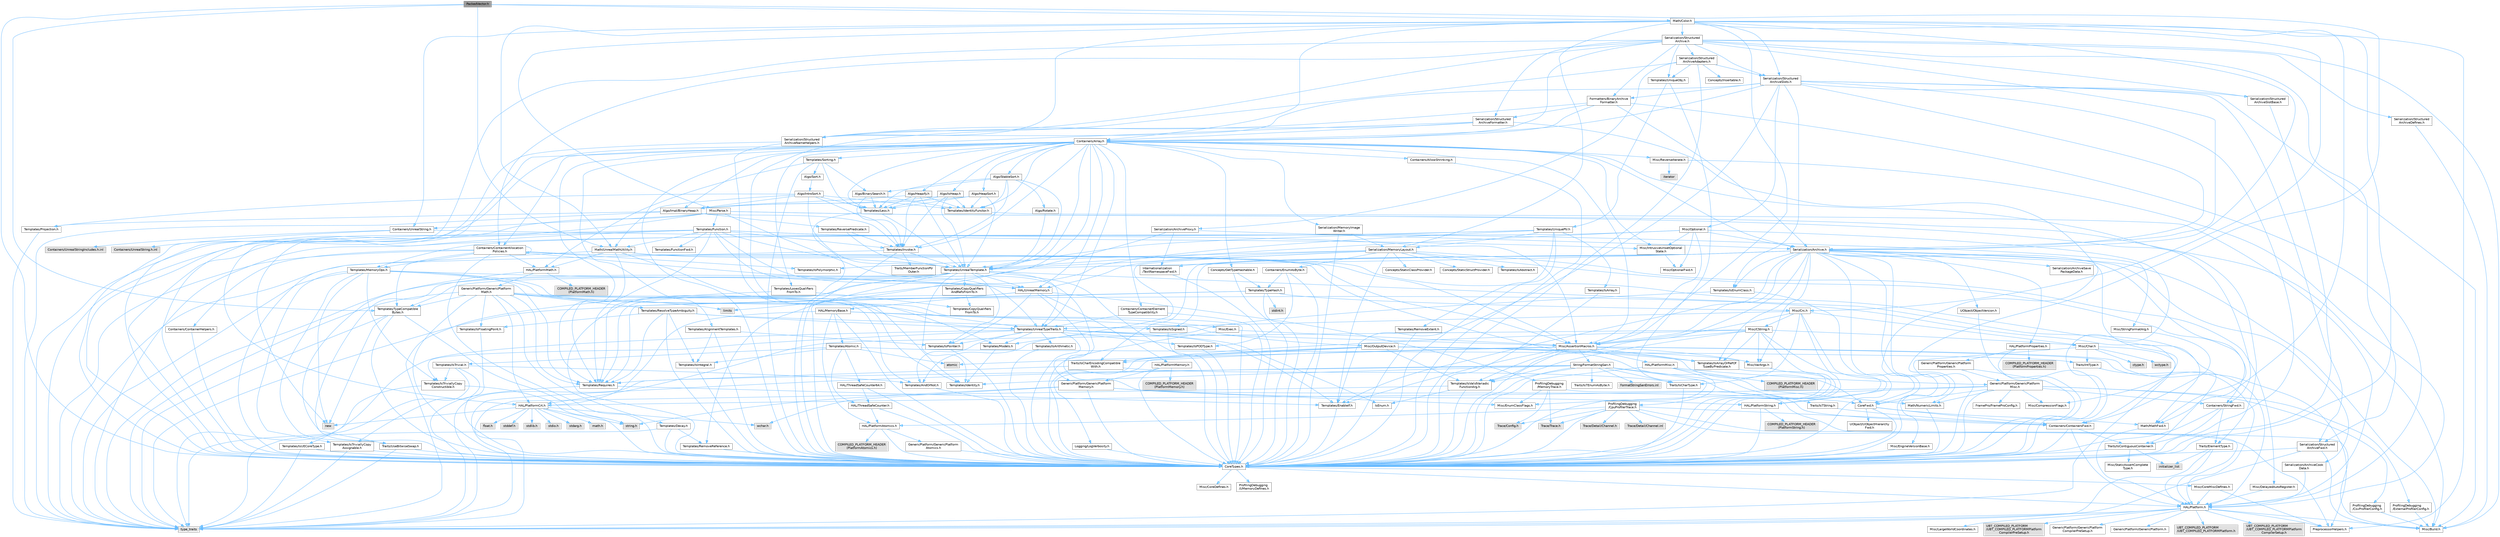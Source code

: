 digraph "PackedVector.h"
{
 // INTERACTIVE_SVG=YES
 // LATEX_PDF_SIZE
  bgcolor="transparent";
  edge [fontname=Helvetica,fontsize=10,labelfontname=Helvetica,labelfontsize=10];
  node [fontname=Helvetica,fontsize=10,shape=box,height=0.2,width=0.4];
  Node1 [id="Node000001",label="PackedVector.h",height=0.2,width=0.4,color="gray40", fillcolor="grey60", style="filled", fontcolor="black",tooltip=" "];
  Node1 -> Node2 [id="edge1_Node000001_Node000002",color="steelblue1",style="solid",tooltip=" "];
  Node2 [id="Node000002",label="CoreTypes.h",height=0.2,width=0.4,color="grey40", fillcolor="white", style="filled",URL="$dc/dec/CoreTypes_8h.html",tooltip=" "];
  Node2 -> Node3 [id="edge2_Node000002_Node000003",color="steelblue1",style="solid",tooltip=" "];
  Node3 [id="Node000003",label="HAL/Platform.h",height=0.2,width=0.4,color="grey40", fillcolor="white", style="filled",URL="$d9/dd0/Platform_8h.html",tooltip=" "];
  Node3 -> Node4 [id="edge3_Node000003_Node000004",color="steelblue1",style="solid",tooltip=" "];
  Node4 [id="Node000004",label="Misc/Build.h",height=0.2,width=0.4,color="grey40", fillcolor="white", style="filled",URL="$d3/dbb/Build_8h.html",tooltip=" "];
  Node3 -> Node5 [id="edge4_Node000003_Node000005",color="steelblue1",style="solid",tooltip=" "];
  Node5 [id="Node000005",label="Misc/LargeWorldCoordinates.h",height=0.2,width=0.4,color="grey40", fillcolor="white", style="filled",URL="$d2/dcb/LargeWorldCoordinates_8h.html",tooltip=" "];
  Node3 -> Node6 [id="edge5_Node000003_Node000006",color="steelblue1",style="solid",tooltip=" "];
  Node6 [id="Node000006",label="type_traits",height=0.2,width=0.4,color="grey60", fillcolor="#E0E0E0", style="filled",tooltip=" "];
  Node3 -> Node7 [id="edge6_Node000003_Node000007",color="steelblue1",style="solid",tooltip=" "];
  Node7 [id="Node000007",label="PreprocessorHelpers.h",height=0.2,width=0.4,color="grey40", fillcolor="white", style="filled",URL="$db/ddb/PreprocessorHelpers_8h.html",tooltip=" "];
  Node3 -> Node8 [id="edge7_Node000003_Node000008",color="steelblue1",style="solid",tooltip=" "];
  Node8 [id="Node000008",label="UBT_COMPILED_PLATFORM\l/UBT_COMPILED_PLATFORMPlatform\lCompilerPreSetup.h",height=0.2,width=0.4,color="grey60", fillcolor="#E0E0E0", style="filled",tooltip=" "];
  Node3 -> Node9 [id="edge8_Node000003_Node000009",color="steelblue1",style="solid",tooltip=" "];
  Node9 [id="Node000009",label="GenericPlatform/GenericPlatform\lCompilerPreSetup.h",height=0.2,width=0.4,color="grey40", fillcolor="white", style="filled",URL="$d9/dc8/GenericPlatformCompilerPreSetup_8h.html",tooltip=" "];
  Node3 -> Node10 [id="edge9_Node000003_Node000010",color="steelblue1",style="solid",tooltip=" "];
  Node10 [id="Node000010",label="GenericPlatform/GenericPlatform.h",height=0.2,width=0.4,color="grey40", fillcolor="white", style="filled",URL="$d6/d84/GenericPlatform_8h.html",tooltip=" "];
  Node3 -> Node11 [id="edge10_Node000003_Node000011",color="steelblue1",style="solid",tooltip=" "];
  Node11 [id="Node000011",label="UBT_COMPILED_PLATFORM\l/UBT_COMPILED_PLATFORMPlatform.h",height=0.2,width=0.4,color="grey60", fillcolor="#E0E0E0", style="filled",tooltip=" "];
  Node3 -> Node12 [id="edge11_Node000003_Node000012",color="steelblue1",style="solid",tooltip=" "];
  Node12 [id="Node000012",label="UBT_COMPILED_PLATFORM\l/UBT_COMPILED_PLATFORMPlatform\lCompilerSetup.h",height=0.2,width=0.4,color="grey60", fillcolor="#E0E0E0", style="filled",tooltip=" "];
  Node2 -> Node13 [id="edge12_Node000002_Node000013",color="steelblue1",style="solid",tooltip=" "];
  Node13 [id="Node000013",label="ProfilingDebugging\l/UMemoryDefines.h",height=0.2,width=0.4,color="grey40", fillcolor="white", style="filled",URL="$d2/da2/UMemoryDefines_8h.html",tooltip=" "];
  Node2 -> Node14 [id="edge13_Node000002_Node000014",color="steelblue1",style="solid",tooltip=" "];
  Node14 [id="Node000014",label="Misc/CoreMiscDefines.h",height=0.2,width=0.4,color="grey40", fillcolor="white", style="filled",URL="$da/d38/CoreMiscDefines_8h.html",tooltip=" "];
  Node14 -> Node3 [id="edge14_Node000014_Node000003",color="steelblue1",style="solid",tooltip=" "];
  Node14 -> Node7 [id="edge15_Node000014_Node000007",color="steelblue1",style="solid",tooltip=" "];
  Node2 -> Node15 [id="edge16_Node000002_Node000015",color="steelblue1",style="solid",tooltip=" "];
  Node15 [id="Node000015",label="Misc/CoreDefines.h",height=0.2,width=0.4,color="grey40", fillcolor="white", style="filled",URL="$d3/dd2/CoreDefines_8h.html",tooltip=" "];
  Node1 -> Node16 [id="edge17_Node000001_Node000016",color="steelblue1",style="solid",tooltip=" "];
  Node16 [id="Node000016",label="Math/NumericLimits.h",height=0.2,width=0.4,color="grey40", fillcolor="white", style="filled",URL="$df/d1b/NumericLimits_8h.html",tooltip=" "];
  Node16 -> Node2 [id="edge18_Node000016_Node000002",color="steelblue1",style="solid",tooltip=" "];
  Node1 -> Node17 [id="edge19_Node000001_Node000017",color="steelblue1",style="solid",tooltip=" "];
  Node17 [id="Node000017",label="Math/UnrealMathUtility.h",height=0.2,width=0.4,color="grey40", fillcolor="white", style="filled",URL="$db/db8/UnrealMathUtility_8h.html",tooltip=" "];
  Node17 -> Node2 [id="edge20_Node000017_Node000002",color="steelblue1",style="solid",tooltip=" "];
  Node17 -> Node18 [id="edge21_Node000017_Node000018",color="steelblue1",style="solid",tooltip=" "];
  Node18 [id="Node000018",label="Misc/AssertionMacros.h",height=0.2,width=0.4,color="grey40", fillcolor="white", style="filled",URL="$d0/dfa/AssertionMacros_8h.html",tooltip=" "];
  Node18 -> Node2 [id="edge22_Node000018_Node000002",color="steelblue1",style="solid",tooltip=" "];
  Node18 -> Node3 [id="edge23_Node000018_Node000003",color="steelblue1",style="solid",tooltip=" "];
  Node18 -> Node19 [id="edge24_Node000018_Node000019",color="steelblue1",style="solid",tooltip=" "];
  Node19 [id="Node000019",label="HAL/PlatformMisc.h",height=0.2,width=0.4,color="grey40", fillcolor="white", style="filled",URL="$d0/df5/PlatformMisc_8h.html",tooltip=" "];
  Node19 -> Node2 [id="edge25_Node000019_Node000002",color="steelblue1",style="solid",tooltip=" "];
  Node19 -> Node20 [id="edge26_Node000019_Node000020",color="steelblue1",style="solid",tooltip=" "];
  Node20 [id="Node000020",label="GenericPlatform/GenericPlatform\lMisc.h",height=0.2,width=0.4,color="grey40", fillcolor="white", style="filled",URL="$db/d9a/GenericPlatformMisc_8h.html",tooltip=" "];
  Node20 -> Node21 [id="edge27_Node000020_Node000021",color="steelblue1",style="solid",tooltip=" "];
  Node21 [id="Node000021",label="Containers/StringFwd.h",height=0.2,width=0.4,color="grey40", fillcolor="white", style="filled",URL="$df/d37/StringFwd_8h.html",tooltip=" "];
  Node21 -> Node2 [id="edge28_Node000021_Node000002",color="steelblue1",style="solid",tooltip=" "];
  Node21 -> Node22 [id="edge29_Node000021_Node000022",color="steelblue1",style="solid",tooltip=" "];
  Node22 [id="Node000022",label="Traits/ElementType.h",height=0.2,width=0.4,color="grey40", fillcolor="white", style="filled",URL="$d5/d4f/ElementType_8h.html",tooltip=" "];
  Node22 -> Node3 [id="edge30_Node000022_Node000003",color="steelblue1",style="solid",tooltip=" "];
  Node22 -> Node23 [id="edge31_Node000022_Node000023",color="steelblue1",style="solid",tooltip=" "];
  Node23 [id="Node000023",label="initializer_list",height=0.2,width=0.4,color="grey60", fillcolor="#E0E0E0", style="filled",tooltip=" "];
  Node22 -> Node6 [id="edge32_Node000022_Node000006",color="steelblue1",style="solid",tooltip=" "];
  Node21 -> Node24 [id="edge33_Node000021_Node000024",color="steelblue1",style="solid",tooltip=" "];
  Node24 [id="Node000024",label="Traits/IsContiguousContainer.h",height=0.2,width=0.4,color="grey40", fillcolor="white", style="filled",URL="$d5/d3c/IsContiguousContainer_8h.html",tooltip=" "];
  Node24 -> Node2 [id="edge34_Node000024_Node000002",color="steelblue1",style="solid",tooltip=" "];
  Node24 -> Node25 [id="edge35_Node000024_Node000025",color="steelblue1",style="solid",tooltip=" "];
  Node25 [id="Node000025",label="Misc/StaticAssertComplete\lType.h",height=0.2,width=0.4,color="grey40", fillcolor="white", style="filled",URL="$d5/d4e/StaticAssertCompleteType_8h.html",tooltip=" "];
  Node24 -> Node23 [id="edge36_Node000024_Node000023",color="steelblue1",style="solid",tooltip=" "];
  Node20 -> Node26 [id="edge37_Node000020_Node000026",color="steelblue1",style="solid",tooltip=" "];
  Node26 [id="Node000026",label="CoreFwd.h",height=0.2,width=0.4,color="grey40", fillcolor="white", style="filled",URL="$d1/d1e/CoreFwd_8h.html",tooltip=" "];
  Node26 -> Node2 [id="edge38_Node000026_Node000002",color="steelblue1",style="solid",tooltip=" "];
  Node26 -> Node27 [id="edge39_Node000026_Node000027",color="steelblue1",style="solid",tooltip=" "];
  Node27 [id="Node000027",label="Containers/ContainersFwd.h",height=0.2,width=0.4,color="grey40", fillcolor="white", style="filled",URL="$d4/d0a/ContainersFwd_8h.html",tooltip=" "];
  Node27 -> Node3 [id="edge40_Node000027_Node000003",color="steelblue1",style="solid",tooltip=" "];
  Node27 -> Node2 [id="edge41_Node000027_Node000002",color="steelblue1",style="solid",tooltip=" "];
  Node27 -> Node24 [id="edge42_Node000027_Node000024",color="steelblue1",style="solid",tooltip=" "];
  Node26 -> Node28 [id="edge43_Node000026_Node000028",color="steelblue1",style="solid",tooltip=" "];
  Node28 [id="Node000028",label="Math/MathFwd.h",height=0.2,width=0.4,color="grey40", fillcolor="white", style="filled",URL="$d2/d10/MathFwd_8h.html",tooltip=" "];
  Node28 -> Node3 [id="edge44_Node000028_Node000003",color="steelblue1",style="solid",tooltip=" "];
  Node26 -> Node29 [id="edge45_Node000026_Node000029",color="steelblue1",style="solid",tooltip=" "];
  Node29 [id="Node000029",label="UObject/UObjectHierarchy\lFwd.h",height=0.2,width=0.4,color="grey40", fillcolor="white", style="filled",URL="$d3/d13/UObjectHierarchyFwd_8h.html",tooltip=" "];
  Node20 -> Node2 [id="edge46_Node000020_Node000002",color="steelblue1",style="solid",tooltip=" "];
  Node20 -> Node30 [id="edge47_Node000020_Node000030",color="steelblue1",style="solid",tooltip=" "];
  Node30 [id="Node000030",label="FramePro/FrameProConfig.h",height=0.2,width=0.4,color="grey40", fillcolor="white", style="filled",URL="$d7/d90/FrameProConfig_8h.html",tooltip=" "];
  Node20 -> Node31 [id="edge48_Node000020_Node000031",color="steelblue1",style="solid",tooltip=" "];
  Node31 [id="Node000031",label="HAL/PlatformCrt.h",height=0.2,width=0.4,color="grey40", fillcolor="white", style="filled",URL="$d8/d75/PlatformCrt_8h.html",tooltip=" "];
  Node31 -> Node32 [id="edge49_Node000031_Node000032",color="steelblue1",style="solid",tooltip=" "];
  Node32 [id="Node000032",label="new",height=0.2,width=0.4,color="grey60", fillcolor="#E0E0E0", style="filled",tooltip=" "];
  Node31 -> Node33 [id="edge50_Node000031_Node000033",color="steelblue1",style="solid",tooltip=" "];
  Node33 [id="Node000033",label="wchar.h",height=0.2,width=0.4,color="grey60", fillcolor="#E0E0E0", style="filled",tooltip=" "];
  Node31 -> Node34 [id="edge51_Node000031_Node000034",color="steelblue1",style="solid",tooltip=" "];
  Node34 [id="Node000034",label="stddef.h",height=0.2,width=0.4,color="grey60", fillcolor="#E0E0E0", style="filled",tooltip=" "];
  Node31 -> Node35 [id="edge52_Node000031_Node000035",color="steelblue1",style="solid",tooltip=" "];
  Node35 [id="Node000035",label="stdlib.h",height=0.2,width=0.4,color="grey60", fillcolor="#E0E0E0", style="filled",tooltip=" "];
  Node31 -> Node36 [id="edge53_Node000031_Node000036",color="steelblue1",style="solid",tooltip=" "];
  Node36 [id="Node000036",label="stdio.h",height=0.2,width=0.4,color="grey60", fillcolor="#E0E0E0", style="filled",tooltip=" "];
  Node31 -> Node37 [id="edge54_Node000031_Node000037",color="steelblue1",style="solid",tooltip=" "];
  Node37 [id="Node000037",label="stdarg.h",height=0.2,width=0.4,color="grey60", fillcolor="#E0E0E0", style="filled",tooltip=" "];
  Node31 -> Node38 [id="edge55_Node000031_Node000038",color="steelblue1",style="solid",tooltip=" "];
  Node38 [id="Node000038",label="math.h",height=0.2,width=0.4,color="grey60", fillcolor="#E0E0E0", style="filled",tooltip=" "];
  Node31 -> Node39 [id="edge56_Node000031_Node000039",color="steelblue1",style="solid",tooltip=" "];
  Node39 [id="Node000039",label="float.h",height=0.2,width=0.4,color="grey60", fillcolor="#E0E0E0", style="filled",tooltip=" "];
  Node31 -> Node40 [id="edge57_Node000031_Node000040",color="steelblue1",style="solid",tooltip=" "];
  Node40 [id="Node000040",label="string.h",height=0.2,width=0.4,color="grey60", fillcolor="#E0E0E0", style="filled",tooltip=" "];
  Node20 -> Node16 [id="edge58_Node000020_Node000016",color="steelblue1",style="solid",tooltip=" "];
  Node20 -> Node41 [id="edge59_Node000020_Node000041",color="steelblue1",style="solid",tooltip=" "];
  Node41 [id="Node000041",label="Misc/CompressionFlags.h",height=0.2,width=0.4,color="grey40", fillcolor="white", style="filled",URL="$d9/d76/CompressionFlags_8h.html",tooltip=" "];
  Node20 -> Node42 [id="edge60_Node000020_Node000042",color="steelblue1",style="solid",tooltip=" "];
  Node42 [id="Node000042",label="Misc/EnumClassFlags.h",height=0.2,width=0.4,color="grey40", fillcolor="white", style="filled",URL="$d8/de7/EnumClassFlags_8h.html",tooltip=" "];
  Node20 -> Node43 [id="edge61_Node000020_Node000043",color="steelblue1",style="solid",tooltip=" "];
  Node43 [id="Node000043",label="ProfilingDebugging\l/CsvProfilerConfig.h",height=0.2,width=0.4,color="grey40", fillcolor="white", style="filled",URL="$d3/d88/CsvProfilerConfig_8h.html",tooltip=" "];
  Node43 -> Node4 [id="edge62_Node000043_Node000004",color="steelblue1",style="solid",tooltip=" "];
  Node20 -> Node44 [id="edge63_Node000020_Node000044",color="steelblue1",style="solid",tooltip=" "];
  Node44 [id="Node000044",label="ProfilingDebugging\l/ExternalProfilerConfig.h",height=0.2,width=0.4,color="grey40", fillcolor="white", style="filled",URL="$d3/dbb/ExternalProfilerConfig_8h.html",tooltip=" "];
  Node44 -> Node4 [id="edge64_Node000044_Node000004",color="steelblue1",style="solid",tooltip=" "];
  Node19 -> Node45 [id="edge65_Node000019_Node000045",color="steelblue1",style="solid",tooltip=" "];
  Node45 [id="Node000045",label="COMPILED_PLATFORM_HEADER\l(PlatformMisc.h)",height=0.2,width=0.4,color="grey60", fillcolor="#E0E0E0", style="filled",tooltip=" "];
  Node19 -> Node46 [id="edge66_Node000019_Node000046",color="steelblue1",style="solid",tooltip=" "];
  Node46 [id="Node000046",label="ProfilingDebugging\l/CpuProfilerTrace.h",height=0.2,width=0.4,color="grey40", fillcolor="white", style="filled",URL="$da/dcb/CpuProfilerTrace_8h.html",tooltip=" "];
  Node46 -> Node2 [id="edge67_Node000046_Node000002",color="steelblue1",style="solid",tooltip=" "];
  Node46 -> Node27 [id="edge68_Node000046_Node000027",color="steelblue1",style="solid",tooltip=" "];
  Node46 -> Node47 [id="edge69_Node000046_Node000047",color="steelblue1",style="solid",tooltip=" "];
  Node47 [id="Node000047",label="HAL/PlatformAtomics.h",height=0.2,width=0.4,color="grey40", fillcolor="white", style="filled",URL="$d3/d36/PlatformAtomics_8h.html",tooltip=" "];
  Node47 -> Node2 [id="edge70_Node000047_Node000002",color="steelblue1",style="solid",tooltip=" "];
  Node47 -> Node48 [id="edge71_Node000047_Node000048",color="steelblue1",style="solid",tooltip=" "];
  Node48 [id="Node000048",label="GenericPlatform/GenericPlatform\lAtomics.h",height=0.2,width=0.4,color="grey40", fillcolor="white", style="filled",URL="$da/d72/GenericPlatformAtomics_8h.html",tooltip=" "];
  Node48 -> Node2 [id="edge72_Node000048_Node000002",color="steelblue1",style="solid",tooltip=" "];
  Node47 -> Node49 [id="edge73_Node000047_Node000049",color="steelblue1",style="solid",tooltip=" "];
  Node49 [id="Node000049",label="COMPILED_PLATFORM_HEADER\l(PlatformAtomics.h)",height=0.2,width=0.4,color="grey60", fillcolor="#E0E0E0", style="filled",tooltip=" "];
  Node46 -> Node7 [id="edge74_Node000046_Node000007",color="steelblue1",style="solid",tooltip=" "];
  Node46 -> Node4 [id="edge75_Node000046_Node000004",color="steelblue1",style="solid",tooltip=" "];
  Node46 -> Node50 [id="edge76_Node000046_Node000050",color="steelblue1",style="solid",tooltip=" "];
  Node50 [id="Node000050",label="Trace/Config.h",height=0.2,width=0.4,color="grey60", fillcolor="#E0E0E0", style="filled",tooltip=" "];
  Node46 -> Node51 [id="edge77_Node000046_Node000051",color="steelblue1",style="solid",tooltip=" "];
  Node51 [id="Node000051",label="Trace/Detail/Channel.h",height=0.2,width=0.4,color="grey60", fillcolor="#E0E0E0", style="filled",tooltip=" "];
  Node46 -> Node52 [id="edge78_Node000046_Node000052",color="steelblue1",style="solid",tooltip=" "];
  Node52 [id="Node000052",label="Trace/Detail/Channel.inl",height=0.2,width=0.4,color="grey60", fillcolor="#E0E0E0", style="filled",tooltip=" "];
  Node46 -> Node53 [id="edge79_Node000046_Node000053",color="steelblue1",style="solid",tooltip=" "];
  Node53 [id="Node000053",label="Trace/Trace.h",height=0.2,width=0.4,color="grey60", fillcolor="#E0E0E0", style="filled",tooltip=" "];
  Node18 -> Node7 [id="edge80_Node000018_Node000007",color="steelblue1",style="solid",tooltip=" "];
  Node18 -> Node54 [id="edge81_Node000018_Node000054",color="steelblue1",style="solid",tooltip=" "];
  Node54 [id="Node000054",label="Templates/EnableIf.h",height=0.2,width=0.4,color="grey40", fillcolor="white", style="filled",URL="$d7/d60/EnableIf_8h.html",tooltip=" "];
  Node54 -> Node2 [id="edge82_Node000054_Node000002",color="steelblue1",style="solid",tooltip=" "];
  Node18 -> Node55 [id="edge83_Node000018_Node000055",color="steelblue1",style="solid",tooltip=" "];
  Node55 [id="Node000055",label="Templates/IsArrayOrRefOf\lTypeByPredicate.h",height=0.2,width=0.4,color="grey40", fillcolor="white", style="filled",URL="$d6/da1/IsArrayOrRefOfTypeByPredicate_8h.html",tooltip=" "];
  Node55 -> Node2 [id="edge84_Node000055_Node000002",color="steelblue1",style="solid",tooltip=" "];
  Node18 -> Node56 [id="edge85_Node000018_Node000056",color="steelblue1",style="solid",tooltip=" "];
  Node56 [id="Node000056",label="Templates/IsValidVariadic\lFunctionArg.h",height=0.2,width=0.4,color="grey40", fillcolor="white", style="filled",URL="$d0/dc8/IsValidVariadicFunctionArg_8h.html",tooltip=" "];
  Node56 -> Node2 [id="edge86_Node000056_Node000002",color="steelblue1",style="solid",tooltip=" "];
  Node56 -> Node57 [id="edge87_Node000056_Node000057",color="steelblue1",style="solid",tooltip=" "];
  Node57 [id="Node000057",label="IsEnum.h",height=0.2,width=0.4,color="grey40", fillcolor="white", style="filled",URL="$d4/de5/IsEnum_8h.html",tooltip=" "];
  Node56 -> Node6 [id="edge88_Node000056_Node000006",color="steelblue1",style="solid",tooltip=" "];
  Node18 -> Node58 [id="edge89_Node000018_Node000058",color="steelblue1",style="solid",tooltip=" "];
  Node58 [id="Node000058",label="Traits/IsCharEncodingCompatible\lWith.h",height=0.2,width=0.4,color="grey40", fillcolor="white", style="filled",URL="$df/dd1/IsCharEncodingCompatibleWith_8h.html",tooltip=" "];
  Node58 -> Node6 [id="edge90_Node000058_Node000006",color="steelblue1",style="solid",tooltip=" "];
  Node58 -> Node59 [id="edge91_Node000058_Node000059",color="steelblue1",style="solid",tooltip=" "];
  Node59 [id="Node000059",label="Traits/IsCharType.h",height=0.2,width=0.4,color="grey40", fillcolor="white", style="filled",URL="$db/d51/IsCharType_8h.html",tooltip=" "];
  Node59 -> Node2 [id="edge92_Node000059_Node000002",color="steelblue1",style="solid",tooltip=" "];
  Node18 -> Node60 [id="edge93_Node000018_Node000060",color="steelblue1",style="solid",tooltip=" "];
  Node60 [id="Node000060",label="Misc/VarArgs.h",height=0.2,width=0.4,color="grey40", fillcolor="white", style="filled",URL="$d5/d6f/VarArgs_8h.html",tooltip=" "];
  Node60 -> Node2 [id="edge94_Node000060_Node000002",color="steelblue1",style="solid",tooltip=" "];
  Node18 -> Node61 [id="edge95_Node000018_Node000061",color="steelblue1",style="solid",tooltip=" "];
  Node61 [id="Node000061",label="String/FormatStringSan.h",height=0.2,width=0.4,color="grey40", fillcolor="white", style="filled",URL="$d3/d8b/FormatStringSan_8h.html",tooltip=" "];
  Node61 -> Node6 [id="edge96_Node000061_Node000006",color="steelblue1",style="solid",tooltip=" "];
  Node61 -> Node2 [id="edge97_Node000061_Node000002",color="steelblue1",style="solid",tooltip=" "];
  Node61 -> Node62 [id="edge98_Node000061_Node000062",color="steelblue1",style="solid",tooltip=" "];
  Node62 [id="Node000062",label="Templates/Requires.h",height=0.2,width=0.4,color="grey40", fillcolor="white", style="filled",URL="$dc/d96/Requires_8h.html",tooltip=" "];
  Node62 -> Node54 [id="edge99_Node000062_Node000054",color="steelblue1",style="solid",tooltip=" "];
  Node62 -> Node6 [id="edge100_Node000062_Node000006",color="steelblue1",style="solid",tooltip=" "];
  Node61 -> Node63 [id="edge101_Node000061_Node000063",color="steelblue1",style="solid",tooltip=" "];
  Node63 [id="Node000063",label="Templates/Identity.h",height=0.2,width=0.4,color="grey40", fillcolor="white", style="filled",URL="$d0/dd5/Identity_8h.html",tooltip=" "];
  Node61 -> Node56 [id="edge102_Node000061_Node000056",color="steelblue1",style="solid",tooltip=" "];
  Node61 -> Node59 [id="edge103_Node000061_Node000059",color="steelblue1",style="solid",tooltip=" "];
  Node61 -> Node64 [id="edge104_Node000061_Node000064",color="steelblue1",style="solid",tooltip=" "];
  Node64 [id="Node000064",label="Traits/IsTEnumAsByte.h",height=0.2,width=0.4,color="grey40", fillcolor="white", style="filled",URL="$d1/de6/IsTEnumAsByte_8h.html",tooltip=" "];
  Node61 -> Node65 [id="edge105_Node000061_Node000065",color="steelblue1",style="solid",tooltip=" "];
  Node65 [id="Node000065",label="Traits/IsTString.h",height=0.2,width=0.4,color="grey40", fillcolor="white", style="filled",URL="$d0/df8/IsTString_8h.html",tooltip=" "];
  Node65 -> Node27 [id="edge106_Node000065_Node000027",color="steelblue1",style="solid",tooltip=" "];
  Node61 -> Node27 [id="edge107_Node000061_Node000027",color="steelblue1",style="solid",tooltip=" "];
  Node61 -> Node66 [id="edge108_Node000061_Node000066",color="steelblue1",style="solid",tooltip=" "];
  Node66 [id="Node000066",label="FormatStringSanErrors.inl",height=0.2,width=0.4,color="grey60", fillcolor="#E0E0E0", style="filled",tooltip=" "];
  Node18 -> Node67 [id="edge109_Node000018_Node000067",color="steelblue1",style="solid",tooltip=" "];
  Node67 [id="Node000067",label="atomic",height=0.2,width=0.4,color="grey60", fillcolor="#E0E0E0", style="filled",tooltip=" "];
  Node17 -> Node68 [id="edge110_Node000017_Node000068",color="steelblue1",style="solid",tooltip=" "];
  Node68 [id="Node000068",label="HAL/PlatformMath.h",height=0.2,width=0.4,color="grey40", fillcolor="white", style="filled",URL="$dc/d53/PlatformMath_8h.html",tooltip=" "];
  Node68 -> Node2 [id="edge111_Node000068_Node000002",color="steelblue1",style="solid",tooltip=" "];
  Node68 -> Node69 [id="edge112_Node000068_Node000069",color="steelblue1",style="solid",tooltip=" "];
  Node69 [id="Node000069",label="GenericPlatform/GenericPlatform\lMath.h",height=0.2,width=0.4,color="grey40", fillcolor="white", style="filled",URL="$d5/d79/GenericPlatformMath_8h.html",tooltip=" "];
  Node69 -> Node2 [id="edge113_Node000069_Node000002",color="steelblue1",style="solid",tooltip=" "];
  Node69 -> Node27 [id="edge114_Node000069_Node000027",color="steelblue1",style="solid",tooltip=" "];
  Node69 -> Node31 [id="edge115_Node000069_Node000031",color="steelblue1",style="solid",tooltip=" "];
  Node69 -> Node70 [id="edge116_Node000069_Node000070",color="steelblue1",style="solid",tooltip=" "];
  Node70 [id="Node000070",label="Templates/AndOrNot.h",height=0.2,width=0.4,color="grey40", fillcolor="white", style="filled",URL="$db/d0a/AndOrNot_8h.html",tooltip=" "];
  Node70 -> Node2 [id="edge117_Node000070_Node000002",color="steelblue1",style="solid",tooltip=" "];
  Node69 -> Node71 [id="edge118_Node000069_Node000071",color="steelblue1",style="solid",tooltip=" "];
  Node71 [id="Node000071",label="Templates/Decay.h",height=0.2,width=0.4,color="grey40", fillcolor="white", style="filled",URL="$dd/d0f/Decay_8h.html",tooltip=" "];
  Node71 -> Node2 [id="edge119_Node000071_Node000002",color="steelblue1",style="solid",tooltip=" "];
  Node71 -> Node72 [id="edge120_Node000071_Node000072",color="steelblue1",style="solid",tooltip=" "];
  Node72 [id="Node000072",label="Templates/RemoveReference.h",height=0.2,width=0.4,color="grey40", fillcolor="white", style="filled",URL="$da/dbe/RemoveReference_8h.html",tooltip=" "];
  Node72 -> Node2 [id="edge121_Node000072_Node000002",color="steelblue1",style="solid",tooltip=" "];
  Node71 -> Node6 [id="edge122_Node000071_Node000006",color="steelblue1",style="solid",tooltip=" "];
  Node69 -> Node73 [id="edge123_Node000069_Node000073",color="steelblue1",style="solid",tooltip=" "];
  Node73 [id="Node000073",label="Templates/IsFloatingPoint.h",height=0.2,width=0.4,color="grey40", fillcolor="white", style="filled",URL="$d3/d11/IsFloatingPoint_8h.html",tooltip=" "];
  Node73 -> Node2 [id="edge124_Node000073_Node000002",color="steelblue1",style="solid",tooltip=" "];
  Node69 -> Node74 [id="edge125_Node000069_Node000074",color="steelblue1",style="solid",tooltip=" "];
  Node74 [id="Node000074",label="Templates/UnrealTypeTraits.h",height=0.2,width=0.4,color="grey40", fillcolor="white", style="filled",URL="$d2/d2d/UnrealTypeTraits_8h.html",tooltip=" "];
  Node74 -> Node2 [id="edge126_Node000074_Node000002",color="steelblue1",style="solid",tooltip=" "];
  Node74 -> Node75 [id="edge127_Node000074_Node000075",color="steelblue1",style="solid",tooltip=" "];
  Node75 [id="Node000075",label="Templates/IsPointer.h",height=0.2,width=0.4,color="grey40", fillcolor="white", style="filled",URL="$d7/d05/IsPointer_8h.html",tooltip=" "];
  Node75 -> Node2 [id="edge128_Node000075_Node000002",color="steelblue1",style="solid",tooltip=" "];
  Node74 -> Node18 [id="edge129_Node000074_Node000018",color="steelblue1",style="solid",tooltip=" "];
  Node74 -> Node70 [id="edge130_Node000074_Node000070",color="steelblue1",style="solid",tooltip=" "];
  Node74 -> Node54 [id="edge131_Node000074_Node000054",color="steelblue1",style="solid",tooltip=" "];
  Node74 -> Node76 [id="edge132_Node000074_Node000076",color="steelblue1",style="solid",tooltip=" "];
  Node76 [id="Node000076",label="Templates/IsArithmetic.h",height=0.2,width=0.4,color="grey40", fillcolor="white", style="filled",URL="$d2/d5d/IsArithmetic_8h.html",tooltip=" "];
  Node76 -> Node2 [id="edge133_Node000076_Node000002",color="steelblue1",style="solid",tooltip=" "];
  Node74 -> Node57 [id="edge134_Node000074_Node000057",color="steelblue1",style="solid",tooltip=" "];
  Node74 -> Node77 [id="edge135_Node000074_Node000077",color="steelblue1",style="solid",tooltip=" "];
  Node77 [id="Node000077",label="Templates/Models.h",height=0.2,width=0.4,color="grey40", fillcolor="white", style="filled",URL="$d3/d0c/Models_8h.html",tooltip=" "];
  Node77 -> Node63 [id="edge136_Node000077_Node000063",color="steelblue1",style="solid",tooltip=" "];
  Node74 -> Node78 [id="edge137_Node000074_Node000078",color="steelblue1",style="solid",tooltip=" "];
  Node78 [id="Node000078",label="Templates/IsPODType.h",height=0.2,width=0.4,color="grey40", fillcolor="white", style="filled",URL="$d7/db1/IsPODType_8h.html",tooltip=" "];
  Node78 -> Node2 [id="edge138_Node000078_Node000002",color="steelblue1",style="solid",tooltip=" "];
  Node74 -> Node79 [id="edge139_Node000074_Node000079",color="steelblue1",style="solid",tooltip=" "];
  Node79 [id="Node000079",label="Templates/IsUECoreType.h",height=0.2,width=0.4,color="grey40", fillcolor="white", style="filled",URL="$d1/db8/IsUECoreType_8h.html",tooltip=" "];
  Node79 -> Node2 [id="edge140_Node000079_Node000002",color="steelblue1",style="solid",tooltip=" "];
  Node79 -> Node6 [id="edge141_Node000079_Node000006",color="steelblue1",style="solid",tooltip=" "];
  Node74 -> Node80 [id="edge142_Node000074_Node000080",color="steelblue1",style="solid",tooltip=" "];
  Node80 [id="Node000080",label="Templates/IsTriviallyCopy\lConstructible.h",height=0.2,width=0.4,color="grey40", fillcolor="white", style="filled",URL="$d3/d78/IsTriviallyCopyConstructible_8h.html",tooltip=" "];
  Node80 -> Node2 [id="edge143_Node000080_Node000002",color="steelblue1",style="solid",tooltip=" "];
  Node80 -> Node6 [id="edge144_Node000080_Node000006",color="steelblue1",style="solid",tooltip=" "];
  Node69 -> Node62 [id="edge145_Node000069_Node000062",color="steelblue1",style="solid",tooltip=" "];
  Node69 -> Node81 [id="edge146_Node000069_Node000081",color="steelblue1",style="solid",tooltip=" "];
  Node81 [id="Node000081",label="Templates/ResolveTypeAmbiguity.h",height=0.2,width=0.4,color="grey40", fillcolor="white", style="filled",URL="$df/d1f/ResolveTypeAmbiguity_8h.html",tooltip=" "];
  Node81 -> Node2 [id="edge147_Node000081_Node000002",color="steelblue1",style="solid",tooltip=" "];
  Node81 -> Node73 [id="edge148_Node000081_Node000073",color="steelblue1",style="solid",tooltip=" "];
  Node81 -> Node74 [id="edge149_Node000081_Node000074",color="steelblue1",style="solid",tooltip=" "];
  Node81 -> Node82 [id="edge150_Node000081_Node000082",color="steelblue1",style="solid",tooltip=" "];
  Node82 [id="Node000082",label="Templates/IsSigned.h",height=0.2,width=0.4,color="grey40", fillcolor="white", style="filled",URL="$d8/dd8/IsSigned_8h.html",tooltip=" "];
  Node82 -> Node2 [id="edge151_Node000082_Node000002",color="steelblue1",style="solid",tooltip=" "];
  Node81 -> Node83 [id="edge152_Node000081_Node000083",color="steelblue1",style="solid",tooltip=" "];
  Node83 [id="Node000083",label="Templates/IsIntegral.h",height=0.2,width=0.4,color="grey40", fillcolor="white", style="filled",URL="$da/d64/IsIntegral_8h.html",tooltip=" "];
  Node83 -> Node2 [id="edge153_Node000083_Node000002",color="steelblue1",style="solid",tooltip=" "];
  Node81 -> Node62 [id="edge154_Node000081_Node000062",color="steelblue1",style="solid",tooltip=" "];
  Node69 -> Node84 [id="edge155_Node000069_Node000084",color="steelblue1",style="solid",tooltip=" "];
  Node84 [id="Node000084",label="Templates/TypeCompatible\lBytes.h",height=0.2,width=0.4,color="grey40", fillcolor="white", style="filled",URL="$df/d0a/TypeCompatibleBytes_8h.html",tooltip=" "];
  Node84 -> Node2 [id="edge156_Node000084_Node000002",color="steelblue1",style="solid",tooltip=" "];
  Node84 -> Node40 [id="edge157_Node000084_Node000040",color="steelblue1",style="solid",tooltip=" "];
  Node84 -> Node32 [id="edge158_Node000084_Node000032",color="steelblue1",style="solid",tooltip=" "];
  Node84 -> Node6 [id="edge159_Node000084_Node000006",color="steelblue1",style="solid",tooltip=" "];
  Node69 -> Node85 [id="edge160_Node000069_Node000085",color="steelblue1",style="solid",tooltip=" "];
  Node85 [id="Node000085",label="limits",height=0.2,width=0.4,color="grey60", fillcolor="#E0E0E0", style="filled",tooltip=" "];
  Node69 -> Node6 [id="edge161_Node000069_Node000006",color="steelblue1",style="solid",tooltip=" "];
  Node68 -> Node86 [id="edge162_Node000068_Node000086",color="steelblue1",style="solid",tooltip=" "];
  Node86 [id="Node000086",label="COMPILED_PLATFORM_HEADER\l(PlatformMath.h)",height=0.2,width=0.4,color="grey60", fillcolor="#E0E0E0", style="filled",tooltip=" "];
  Node17 -> Node28 [id="edge163_Node000017_Node000028",color="steelblue1",style="solid",tooltip=" "];
  Node17 -> Node63 [id="edge164_Node000017_Node000063",color="steelblue1",style="solid",tooltip=" "];
  Node17 -> Node62 [id="edge165_Node000017_Node000062",color="steelblue1",style="solid",tooltip=" "];
  Node1 -> Node87 [id="edge166_Node000001_Node000087",color="steelblue1",style="solid",tooltip=" "];
  Node87 [id="Node000087",label="Math/Color.h",height=0.2,width=0.4,color="grey40", fillcolor="white", style="filled",URL="$dd/dac/Color_8h.html",tooltip=" "];
  Node87 -> Node88 [id="edge167_Node000087_Node000088",color="steelblue1",style="solid",tooltip=" "];
  Node88 [id="Node000088",label="Containers/Array.h",height=0.2,width=0.4,color="grey40", fillcolor="white", style="filled",URL="$df/dd0/Array_8h.html",tooltip=" "];
  Node88 -> Node2 [id="edge168_Node000088_Node000002",color="steelblue1",style="solid",tooltip=" "];
  Node88 -> Node18 [id="edge169_Node000088_Node000018",color="steelblue1",style="solid",tooltip=" "];
  Node88 -> Node89 [id="edge170_Node000088_Node000089",color="steelblue1",style="solid",tooltip=" "];
  Node89 [id="Node000089",label="Misc/IntrusiveUnsetOptional\lState.h",height=0.2,width=0.4,color="grey40", fillcolor="white", style="filled",URL="$d2/d0a/IntrusiveUnsetOptionalState_8h.html",tooltip=" "];
  Node89 -> Node90 [id="edge171_Node000089_Node000090",color="steelblue1",style="solid",tooltip=" "];
  Node90 [id="Node000090",label="Misc/OptionalFwd.h",height=0.2,width=0.4,color="grey40", fillcolor="white", style="filled",URL="$dc/d50/OptionalFwd_8h.html",tooltip=" "];
  Node88 -> Node91 [id="edge172_Node000088_Node000091",color="steelblue1",style="solid",tooltip=" "];
  Node91 [id="Node000091",label="Misc/ReverseIterate.h",height=0.2,width=0.4,color="grey40", fillcolor="white", style="filled",URL="$db/de3/ReverseIterate_8h.html",tooltip=" "];
  Node91 -> Node3 [id="edge173_Node000091_Node000003",color="steelblue1",style="solid",tooltip=" "];
  Node91 -> Node92 [id="edge174_Node000091_Node000092",color="steelblue1",style="solid",tooltip=" "];
  Node92 [id="Node000092",label="iterator",height=0.2,width=0.4,color="grey60", fillcolor="#E0E0E0", style="filled",tooltip=" "];
  Node88 -> Node93 [id="edge175_Node000088_Node000093",color="steelblue1",style="solid",tooltip=" "];
  Node93 [id="Node000093",label="HAL/UnrealMemory.h",height=0.2,width=0.4,color="grey40", fillcolor="white", style="filled",URL="$d9/d96/UnrealMemory_8h.html",tooltip=" "];
  Node93 -> Node2 [id="edge176_Node000093_Node000002",color="steelblue1",style="solid",tooltip=" "];
  Node93 -> Node94 [id="edge177_Node000093_Node000094",color="steelblue1",style="solid",tooltip=" "];
  Node94 [id="Node000094",label="GenericPlatform/GenericPlatform\lMemory.h",height=0.2,width=0.4,color="grey40", fillcolor="white", style="filled",URL="$dd/d22/GenericPlatformMemory_8h.html",tooltip=" "];
  Node94 -> Node26 [id="edge178_Node000094_Node000026",color="steelblue1",style="solid",tooltip=" "];
  Node94 -> Node2 [id="edge179_Node000094_Node000002",color="steelblue1",style="solid",tooltip=" "];
  Node94 -> Node95 [id="edge180_Node000094_Node000095",color="steelblue1",style="solid",tooltip=" "];
  Node95 [id="Node000095",label="HAL/PlatformString.h",height=0.2,width=0.4,color="grey40", fillcolor="white", style="filled",URL="$db/db5/PlatformString_8h.html",tooltip=" "];
  Node95 -> Node2 [id="edge181_Node000095_Node000002",color="steelblue1",style="solid",tooltip=" "];
  Node95 -> Node96 [id="edge182_Node000095_Node000096",color="steelblue1",style="solid",tooltip=" "];
  Node96 [id="Node000096",label="COMPILED_PLATFORM_HEADER\l(PlatformString.h)",height=0.2,width=0.4,color="grey60", fillcolor="#E0E0E0", style="filled",tooltip=" "];
  Node94 -> Node40 [id="edge183_Node000094_Node000040",color="steelblue1",style="solid",tooltip=" "];
  Node94 -> Node33 [id="edge184_Node000094_Node000033",color="steelblue1",style="solid",tooltip=" "];
  Node93 -> Node97 [id="edge185_Node000093_Node000097",color="steelblue1",style="solid",tooltip=" "];
  Node97 [id="Node000097",label="HAL/MemoryBase.h",height=0.2,width=0.4,color="grey40", fillcolor="white", style="filled",URL="$d6/d9f/MemoryBase_8h.html",tooltip=" "];
  Node97 -> Node2 [id="edge186_Node000097_Node000002",color="steelblue1",style="solid",tooltip=" "];
  Node97 -> Node47 [id="edge187_Node000097_Node000047",color="steelblue1",style="solid",tooltip=" "];
  Node97 -> Node31 [id="edge188_Node000097_Node000031",color="steelblue1",style="solid",tooltip=" "];
  Node97 -> Node98 [id="edge189_Node000097_Node000098",color="steelblue1",style="solid",tooltip=" "];
  Node98 [id="Node000098",label="Misc/Exec.h",height=0.2,width=0.4,color="grey40", fillcolor="white", style="filled",URL="$de/ddb/Exec_8h.html",tooltip=" "];
  Node98 -> Node2 [id="edge190_Node000098_Node000002",color="steelblue1",style="solid",tooltip=" "];
  Node98 -> Node18 [id="edge191_Node000098_Node000018",color="steelblue1",style="solid",tooltip=" "];
  Node97 -> Node99 [id="edge192_Node000097_Node000099",color="steelblue1",style="solid",tooltip=" "];
  Node99 [id="Node000099",label="Misc/OutputDevice.h",height=0.2,width=0.4,color="grey40", fillcolor="white", style="filled",URL="$d7/d32/OutputDevice_8h.html",tooltip=" "];
  Node99 -> Node26 [id="edge193_Node000099_Node000026",color="steelblue1",style="solid",tooltip=" "];
  Node99 -> Node2 [id="edge194_Node000099_Node000002",color="steelblue1",style="solid",tooltip=" "];
  Node99 -> Node100 [id="edge195_Node000099_Node000100",color="steelblue1",style="solid",tooltip=" "];
  Node100 [id="Node000100",label="Logging/LogVerbosity.h",height=0.2,width=0.4,color="grey40", fillcolor="white", style="filled",URL="$d2/d8f/LogVerbosity_8h.html",tooltip=" "];
  Node100 -> Node2 [id="edge196_Node000100_Node000002",color="steelblue1",style="solid",tooltip=" "];
  Node99 -> Node60 [id="edge197_Node000099_Node000060",color="steelblue1",style="solid",tooltip=" "];
  Node99 -> Node55 [id="edge198_Node000099_Node000055",color="steelblue1",style="solid",tooltip=" "];
  Node99 -> Node56 [id="edge199_Node000099_Node000056",color="steelblue1",style="solid",tooltip=" "];
  Node99 -> Node58 [id="edge200_Node000099_Node000058",color="steelblue1",style="solid",tooltip=" "];
  Node97 -> Node101 [id="edge201_Node000097_Node000101",color="steelblue1",style="solid",tooltip=" "];
  Node101 [id="Node000101",label="Templates/Atomic.h",height=0.2,width=0.4,color="grey40", fillcolor="white", style="filled",URL="$d3/d91/Atomic_8h.html",tooltip=" "];
  Node101 -> Node102 [id="edge202_Node000101_Node000102",color="steelblue1",style="solid",tooltip=" "];
  Node102 [id="Node000102",label="HAL/ThreadSafeCounter.h",height=0.2,width=0.4,color="grey40", fillcolor="white", style="filled",URL="$dc/dc9/ThreadSafeCounter_8h.html",tooltip=" "];
  Node102 -> Node2 [id="edge203_Node000102_Node000002",color="steelblue1",style="solid",tooltip=" "];
  Node102 -> Node47 [id="edge204_Node000102_Node000047",color="steelblue1",style="solid",tooltip=" "];
  Node101 -> Node103 [id="edge205_Node000101_Node000103",color="steelblue1",style="solid",tooltip=" "];
  Node103 [id="Node000103",label="HAL/ThreadSafeCounter64.h",height=0.2,width=0.4,color="grey40", fillcolor="white", style="filled",URL="$d0/d12/ThreadSafeCounter64_8h.html",tooltip=" "];
  Node103 -> Node2 [id="edge206_Node000103_Node000002",color="steelblue1",style="solid",tooltip=" "];
  Node103 -> Node102 [id="edge207_Node000103_Node000102",color="steelblue1",style="solid",tooltip=" "];
  Node101 -> Node83 [id="edge208_Node000101_Node000083",color="steelblue1",style="solid",tooltip=" "];
  Node101 -> Node104 [id="edge209_Node000101_Node000104",color="steelblue1",style="solid",tooltip=" "];
  Node104 [id="Node000104",label="Templates/IsTrivial.h",height=0.2,width=0.4,color="grey40", fillcolor="white", style="filled",URL="$da/d4c/IsTrivial_8h.html",tooltip=" "];
  Node104 -> Node70 [id="edge210_Node000104_Node000070",color="steelblue1",style="solid",tooltip=" "];
  Node104 -> Node80 [id="edge211_Node000104_Node000080",color="steelblue1",style="solid",tooltip=" "];
  Node104 -> Node105 [id="edge212_Node000104_Node000105",color="steelblue1",style="solid",tooltip=" "];
  Node105 [id="Node000105",label="Templates/IsTriviallyCopy\lAssignable.h",height=0.2,width=0.4,color="grey40", fillcolor="white", style="filled",URL="$d2/df2/IsTriviallyCopyAssignable_8h.html",tooltip=" "];
  Node105 -> Node2 [id="edge213_Node000105_Node000002",color="steelblue1",style="solid",tooltip=" "];
  Node105 -> Node6 [id="edge214_Node000105_Node000006",color="steelblue1",style="solid",tooltip=" "];
  Node104 -> Node6 [id="edge215_Node000104_Node000006",color="steelblue1",style="solid",tooltip=" "];
  Node101 -> Node106 [id="edge216_Node000101_Node000106",color="steelblue1",style="solid",tooltip=" "];
  Node106 [id="Node000106",label="Traits/IntType.h",height=0.2,width=0.4,color="grey40", fillcolor="white", style="filled",URL="$d7/deb/IntType_8h.html",tooltip=" "];
  Node106 -> Node3 [id="edge217_Node000106_Node000003",color="steelblue1",style="solid",tooltip=" "];
  Node101 -> Node67 [id="edge218_Node000101_Node000067",color="steelblue1",style="solid",tooltip=" "];
  Node93 -> Node107 [id="edge219_Node000093_Node000107",color="steelblue1",style="solid",tooltip=" "];
  Node107 [id="Node000107",label="HAL/PlatformMemory.h",height=0.2,width=0.4,color="grey40", fillcolor="white", style="filled",URL="$de/d68/PlatformMemory_8h.html",tooltip=" "];
  Node107 -> Node2 [id="edge220_Node000107_Node000002",color="steelblue1",style="solid",tooltip=" "];
  Node107 -> Node94 [id="edge221_Node000107_Node000094",color="steelblue1",style="solid",tooltip=" "];
  Node107 -> Node108 [id="edge222_Node000107_Node000108",color="steelblue1",style="solid",tooltip=" "];
  Node108 [id="Node000108",label="COMPILED_PLATFORM_HEADER\l(PlatformMemory.h)",height=0.2,width=0.4,color="grey60", fillcolor="#E0E0E0", style="filled",tooltip=" "];
  Node93 -> Node109 [id="edge223_Node000093_Node000109",color="steelblue1",style="solid",tooltip=" "];
  Node109 [id="Node000109",label="ProfilingDebugging\l/MemoryTrace.h",height=0.2,width=0.4,color="grey40", fillcolor="white", style="filled",URL="$da/dd7/MemoryTrace_8h.html",tooltip=" "];
  Node109 -> Node3 [id="edge224_Node000109_Node000003",color="steelblue1",style="solid",tooltip=" "];
  Node109 -> Node42 [id="edge225_Node000109_Node000042",color="steelblue1",style="solid",tooltip=" "];
  Node109 -> Node50 [id="edge226_Node000109_Node000050",color="steelblue1",style="solid",tooltip=" "];
  Node109 -> Node53 [id="edge227_Node000109_Node000053",color="steelblue1",style="solid",tooltip=" "];
  Node93 -> Node75 [id="edge228_Node000093_Node000075",color="steelblue1",style="solid",tooltip=" "];
  Node88 -> Node74 [id="edge229_Node000088_Node000074",color="steelblue1",style="solid",tooltip=" "];
  Node88 -> Node110 [id="edge230_Node000088_Node000110",color="steelblue1",style="solid",tooltip=" "];
  Node110 [id="Node000110",label="Templates/UnrealTemplate.h",height=0.2,width=0.4,color="grey40", fillcolor="white", style="filled",URL="$d4/d24/UnrealTemplate_8h.html",tooltip=" "];
  Node110 -> Node2 [id="edge231_Node000110_Node000002",color="steelblue1",style="solid",tooltip=" "];
  Node110 -> Node75 [id="edge232_Node000110_Node000075",color="steelblue1",style="solid",tooltip=" "];
  Node110 -> Node93 [id="edge233_Node000110_Node000093",color="steelblue1",style="solid",tooltip=" "];
  Node110 -> Node111 [id="edge234_Node000110_Node000111",color="steelblue1",style="solid",tooltip=" "];
  Node111 [id="Node000111",label="Templates/CopyQualifiers\lAndRefsFromTo.h",height=0.2,width=0.4,color="grey40", fillcolor="white", style="filled",URL="$d3/db3/CopyQualifiersAndRefsFromTo_8h.html",tooltip=" "];
  Node111 -> Node112 [id="edge235_Node000111_Node000112",color="steelblue1",style="solid",tooltip=" "];
  Node112 [id="Node000112",label="Templates/CopyQualifiers\lFromTo.h",height=0.2,width=0.4,color="grey40", fillcolor="white", style="filled",URL="$d5/db4/CopyQualifiersFromTo_8h.html",tooltip=" "];
  Node110 -> Node74 [id="edge236_Node000110_Node000074",color="steelblue1",style="solid",tooltip=" "];
  Node110 -> Node72 [id="edge237_Node000110_Node000072",color="steelblue1",style="solid",tooltip=" "];
  Node110 -> Node62 [id="edge238_Node000110_Node000062",color="steelblue1",style="solid",tooltip=" "];
  Node110 -> Node84 [id="edge239_Node000110_Node000084",color="steelblue1",style="solid",tooltip=" "];
  Node110 -> Node63 [id="edge240_Node000110_Node000063",color="steelblue1",style="solid",tooltip=" "];
  Node110 -> Node24 [id="edge241_Node000110_Node000024",color="steelblue1",style="solid",tooltip=" "];
  Node110 -> Node113 [id="edge242_Node000110_Node000113",color="steelblue1",style="solid",tooltip=" "];
  Node113 [id="Node000113",label="Traits/UseBitwiseSwap.h",height=0.2,width=0.4,color="grey40", fillcolor="white", style="filled",URL="$db/df3/UseBitwiseSwap_8h.html",tooltip=" "];
  Node113 -> Node2 [id="edge243_Node000113_Node000002",color="steelblue1",style="solid",tooltip=" "];
  Node113 -> Node6 [id="edge244_Node000113_Node000006",color="steelblue1",style="solid",tooltip=" "];
  Node110 -> Node6 [id="edge245_Node000110_Node000006",color="steelblue1",style="solid",tooltip=" "];
  Node88 -> Node114 [id="edge246_Node000088_Node000114",color="steelblue1",style="solid",tooltip=" "];
  Node114 [id="Node000114",label="Containers/AllowShrinking.h",height=0.2,width=0.4,color="grey40", fillcolor="white", style="filled",URL="$d7/d1a/AllowShrinking_8h.html",tooltip=" "];
  Node114 -> Node2 [id="edge247_Node000114_Node000002",color="steelblue1",style="solid",tooltip=" "];
  Node88 -> Node115 [id="edge248_Node000088_Node000115",color="steelblue1",style="solid",tooltip=" "];
  Node115 [id="Node000115",label="Containers/ContainerAllocation\lPolicies.h",height=0.2,width=0.4,color="grey40", fillcolor="white", style="filled",URL="$d7/dff/ContainerAllocationPolicies_8h.html",tooltip=" "];
  Node115 -> Node2 [id="edge249_Node000115_Node000002",color="steelblue1",style="solid",tooltip=" "];
  Node115 -> Node116 [id="edge250_Node000115_Node000116",color="steelblue1",style="solid",tooltip=" "];
  Node116 [id="Node000116",label="Containers/ContainerHelpers.h",height=0.2,width=0.4,color="grey40", fillcolor="white", style="filled",URL="$d7/d33/ContainerHelpers_8h.html",tooltip=" "];
  Node116 -> Node2 [id="edge251_Node000116_Node000002",color="steelblue1",style="solid",tooltip=" "];
  Node115 -> Node115 [id="edge252_Node000115_Node000115",color="steelblue1",style="solid",tooltip=" "];
  Node115 -> Node68 [id="edge253_Node000115_Node000068",color="steelblue1",style="solid",tooltip=" "];
  Node115 -> Node93 [id="edge254_Node000115_Node000093",color="steelblue1",style="solid",tooltip=" "];
  Node115 -> Node16 [id="edge255_Node000115_Node000016",color="steelblue1",style="solid",tooltip=" "];
  Node115 -> Node18 [id="edge256_Node000115_Node000018",color="steelblue1",style="solid",tooltip=" "];
  Node115 -> Node117 [id="edge257_Node000115_Node000117",color="steelblue1",style="solid",tooltip=" "];
  Node117 [id="Node000117",label="Templates/IsPolymorphic.h",height=0.2,width=0.4,color="grey40", fillcolor="white", style="filled",URL="$dc/d20/IsPolymorphic_8h.html",tooltip=" "];
  Node115 -> Node118 [id="edge258_Node000115_Node000118",color="steelblue1",style="solid",tooltip=" "];
  Node118 [id="Node000118",label="Templates/MemoryOps.h",height=0.2,width=0.4,color="grey40", fillcolor="white", style="filled",URL="$db/dea/MemoryOps_8h.html",tooltip=" "];
  Node118 -> Node2 [id="edge259_Node000118_Node000002",color="steelblue1",style="solid",tooltip=" "];
  Node118 -> Node93 [id="edge260_Node000118_Node000093",color="steelblue1",style="solid",tooltip=" "];
  Node118 -> Node105 [id="edge261_Node000118_Node000105",color="steelblue1",style="solid",tooltip=" "];
  Node118 -> Node80 [id="edge262_Node000118_Node000080",color="steelblue1",style="solid",tooltip=" "];
  Node118 -> Node62 [id="edge263_Node000118_Node000062",color="steelblue1",style="solid",tooltip=" "];
  Node118 -> Node74 [id="edge264_Node000118_Node000074",color="steelblue1",style="solid",tooltip=" "];
  Node118 -> Node113 [id="edge265_Node000118_Node000113",color="steelblue1",style="solid",tooltip=" "];
  Node118 -> Node32 [id="edge266_Node000118_Node000032",color="steelblue1",style="solid",tooltip=" "];
  Node118 -> Node6 [id="edge267_Node000118_Node000006",color="steelblue1",style="solid",tooltip=" "];
  Node115 -> Node84 [id="edge268_Node000115_Node000084",color="steelblue1",style="solid",tooltip=" "];
  Node115 -> Node6 [id="edge269_Node000115_Node000006",color="steelblue1",style="solid",tooltip=" "];
  Node88 -> Node119 [id="edge270_Node000088_Node000119",color="steelblue1",style="solid",tooltip=" "];
  Node119 [id="Node000119",label="Containers/ContainerElement\lTypeCompatibility.h",height=0.2,width=0.4,color="grey40", fillcolor="white", style="filled",URL="$df/ddf/ContainerElementTypeCompatibility_8h.html",tooltip=" "];
  Node119 -> Node2 [id="edge271_Node000119_Node000002",color="steelblue1",style="solid",tooltip=" "];
  Node119 -> Node74 [id="edge272_Node000119_Node000074",color="steelblue1",style="solid",tooltip=" "];
  Node88 -> Node120 [id="edge273_Node000088_Node000120",color="steelblue1",style="solid",tooltip=" "];
  Node120 [id="Node000120",label="Serialization/Archive.h",height=0.2,width=0.4,color="grey40", fillcolor="white", style="filled",URL="$d7/d3b/Archive_8h.html",tooltip=" "];
  Node120 -> Node26 [id="edge274_Node000120_Node000026",color="steelblue1",style="solid",tooltip=" "];
  Node120 -> Node2 [id="edge275_Node000120_Node000002",color="steelblue1",style="solid",tooltip=" "];
  Node120 -> Node121 [id="edge276_Node000120_Node000121",color="steelblue1",style="solid",tooltip=" "];
  Node121 [id="Node000121",label="HAL/PlatformProperties.h",height=0.2,width=0.4,color="grey40", fillcolor="white", style="filled",URL="$d9/db0/PlatformProperties_8h.html",tooltip=" "];
  Node121 -> Node2 [id="edge277_Node000121_Node000002",color="steelblue1",style="solid",tooltip=" "];
  Node121 -> Node122 [id="edge278_Node000121_Node000122",color="steelblue1",style="solid",tooltip=" "];
  Node122 [id="Node000122",label="GenericPlatform/GenericPlatform\lProperties.h",height=0.2,width=0.4,color="grey40", fillcolor="white", style="filled",URL="$d2/dcd/GenericPlatformProperties_8h.html",tooltip=" "];
  Node122 -> Node2 [id="edge279_Node000122_Node000002",color="steelblue1",style="solid",tooltip=" "];
  Node122 -> Node20 [id="edge280_Node000122_Node000020",color="steelblue1",style="solid",tooltip=" "];
  Node121 -> Node123 [id="edge281_Node000121_Node000123",color="steelblue1",style="solid",tooltip=" "];
  Node123 [id="Node000123",label="COMPILED_PLATFORM_HEADER\l(PlatformProperties.h)",height=0.2,width=0.4,color="grey60", fillcolor="#E0E0E0", style="filled",tooltip=" "];
  Node120 -> Node124 [id="edge282_Node000120_Node000124",color="steelblue1",style="solid",tooltip=" "];
  Node124 [id="Node000124",label="Internationalization\l/TextNamespaceFwd.h",height=0.2,width=0.4,color="grey40", fillcolor="white", style="filled",URL="$d8/d97/TextNamespaceFwd_8h.html",tooltip=" "];
  Node124 -> Node2 [id="edge283_Node000124_Node000002",color="steelblue1",style="solid",tooltip=" "];
  Node120 -> Node28 [id="edge284_Node000120_Node000028",color="steelblue1",style="solid",tooltip=" "];
  Node120 -> Node18 [id="edge285_Node000120_Node000018",color="steelblue1",style="solid",tooltip=" "];
  Node120 -> Node4 [id="edge286_Node000120_Node000004",color="steelblue1",style="solid",tooltip=" "];
  Node120 -> Node41 [id="edge287_Node000120_Node000041",color="steelblue1",style="solid",tooltip=" "];
  Node120 -> Node125 [id="edge288_Node000120_Node000125",color="steelblue1",style="solid",tooltip=" "];
  Node125 [id="Node000125",label="Misc/EngineVersionBase.h",height=0.2,width=0.4,color="grey40", fillcolor="white", style="filled",URL="$d5/d2b/EngineVersionBase_8h.html",tooltip=" "];
  Node125 -> Node2 [id="edge289_Node000125_Node000002",color="steelblue1",style="solid",tooltip=" "];
  Node120 -> Node60 [id="edge290_Node000120_Node000060",color="steelblue1",style="solid",tooltip=" "];
  Node120 -> Node126 [id="edge291_Node000120_Node000126",color="steelblue1",style="solid",tooltip=" "];
  Node126 [id="Node000126",label="Serialization/ArchiveCook\lData.h",height=0.2,width=0.4,color="grey40", fillcolor="white", style="filled",URL="$dc/db6/ArchiveCookData_8h.html",tooltip=" "];
  Node126 -> Node3 [id="edge292_Node000126_Node000003",color="steelblue1",style="solid",tooltip=" "];
  Node120 -> Node127 [id="edge293_Node000120_Node000127",color="steelblue1",style="solid",tooltip=" "];
  Node127 [id="Node000127",label="Serialization/ArchiveSave\lPackageData.h",height=0.2,width=0.4,color="grey40", fillcolor="white", style="filled",URL="$d1/d37/ArchiveSavePackageData_8h.html",tooltip=" "];
  Node120 -> Node54 [id="edge294_Node000120_Node000054",color="steelblue1",style="solid",tooltip=" "];
  Node120 -> Node55 [id="edge295_Node000120_Node000055",color="steelblue1",style="solid",tooltip=" "];
  Node120 -> Node128 [id="edge296_Node000120_Node000128",color="steelblue1",style="solid",tooltip=" "];
  Node128 [id="Node000128",label="Templates/IsEnumClass.h",height=0.2,width=0.4,color="grey40", fillcolor="white", style="filled",URL="$d7/d15/IsEnumClass_8h.html",tooltip=" "];
  Node128 -> Node2 [id="edge297_Node000128_Node000002",color="steelblue1",style="solid",tooltip=" "];
  Node128 -> Node70 [id="edge298_Node000128_Node000070",color="steelblue1",style="solid",tooltip=" "];
  Node120 -> Node82 [id="edge299_Node000120_Node000082",color="steelblue1",style="solid",tooltip=" "];
  Node120 -> Node56 [id="edge300_Node000120_Node000056",color="steelblue1",style="solid",tooltip=" "];
  Node120 -> Node110 [id="edge301_Node000120_Node000110",color="steelblue1",style="solid",tooltip=" "];
  Node120 -> Node58 [id="edge302_Node000120_Node000058",color="steelblue1",style="solid",tooltip=" "];
  Node120 -> Node129 [id="edge303_Node000120_Node000129",color="steelblue1",style="solid",tooltip=" "];
  Node129 [id="Node000129",label="UObject/ObjectVersion.h",height=0.2,width=0.4,color="grey40", fillcolor="white", style="filled",URL="$da/d63/ObjectVersion_8h.html",tooltip=" "];
  Node129 -> Node2 [id="edge304_Node000129_Node000002",color="steelblue1",style="solid",tooltip=" "];
  Node88 -> Node130 [id="edge305_Node000088_Node000130",color="steelblue1",style="solid",tooltip=" "];
  Node130 [id="Node000130",label="Serialization/MemoryImage\lWriter.h",height=0.2,width=0.4,color="grey40", fillcolor="white", style="filled",URL="$d0/d08/MemoryImageWriter_8h.html",tooltip=" "];
  Node130 -> Node2 [id="edge306_Node000130_Node000002",color="steelblue1",style="solid",tooltip=" "];
  Node130 -> Node131 [id="edge307_Node000130_Node000131",color="steelblue1",style="solid",tooltip=" "];
  Node131 [id="Node000131",label="Serialization/MemoryLayout.h",height=0.2,width=0.4,color="grey40", fillcolor="white", style="filled",URL="$d7/d66/MemoryLayout_8h.html",tooltip=" "];
  Node131 -> Node132 [id="edge308_Node000131_Node000132",color="steelblue1",style="solid",tooltip=" "];
  Node132 [id="Node000132",label="Concepts/StaticClassProvider.h",height=0.2,width=0.4,color="grey40", fillcolor="white", style="filled",URL="$dd/d83/StaticClassProvider_8h.html",tooltip=" "];
  Node131 -> Node133 [id="edge309_Node000131_Node000133",color="steelblue1",style="solid",tooltip=" "];
  Node133 [id="Node000133",label="Concepts/StaticStructProvider.h",height=0.2,width=0.4,color="grey40", fillcolor="white", style="filled",URL="$d5/d77/StaticStructProvider_8h.html",tooltip=" "];
  Node131 -> Node134 [id="edge310_Node000131_Node000134",color="steelblue1",style="solid",tooltip=" "];
  Node134 [id="Node000134",label="Containers/EnumAsByte.h",height=0.2,width=0.4,color="grey40", fillcolor="white", style="filled",URL="$d6/d9a/EnumAsByte_8h.html",tooltip=" "];
  Node134 -> Node2 [id="edge311_Node000134_Node000002",color="steelblue1",style="solid",tooltip=" "];
  Node134 -> Node78 [id="edge312_Node000134_Node000078",color="steelblue1",style="solid",tooltip=" "];
  Node134 -> Node135 [id="edge313_Node000134_Node000135",color="steelblue1",style="solid",tooltip=" "];
  Node135 [id="Node000135",label="Templates/TypeHash.h",height=0.2,width=0.4,color="grey40", fillcolor="white", style="filled",URL="$d1/d62/TypeHash_8h.html",tooltip=" "];
  Node135 -> Node2 [id="edge314_Node000135_Node000002",color="steelblue1",style="solid",tooltip=" "];
  Node135 -> Node62 [id="edge315_Node000135_Node000062",color="steelblue1",style="solid",tooltip=" "];
  Node135 -> Node136 [id="edge316_Node000135_Node000136",color="steelblue1",style="solid",tooltip=" "];
  Node136 [id="Node000136",label="Misc/Crc.h",height=0.2,width=0.4,color="grey40", fillcolor="white", style="filled",URL="$d4/dd2/Crc_8h.html",tooltip=" "];
  Node136 -> Node2 [id="edge317_Node000136_Node000002",color="steelblue1",style="solid",tooltip=" "];
  Node136 -> Node95 [id="edge318_Node000136_Node000095",color="steelblue1",style="solid",tooltip=" "];
  Node136 -> Node18 [id="edge319_Node000136_Node000018",color="steelblue1",style="solid",tooltip=" "];
  Node136 -> Node137 [id="edge320_Node000136_Node000137",color="steelblue1",style="solid",tooltip=" "];
  Node137 [id="Node000137",label="Misc/CString.h",height=0.2,width=0.4,color="grey40", fillcolor="white", style="filled",URL="$d2/d49/CString_8h.html",tooltip=" "];
  Node137 -> Node2 [id="edge321_Node000137_Node000002",color="steelblue1",style="solid",tooltip=" "];
  Node137 -> Node31 [id="edge322_Node000137_Node000031",color="steelblue1",style="solid",tooltip=" "];
  Node137 -> Node95 [id="edge323_Node000137_Node000095",color="steelblue1",style="solid",tooltip=" "];
  Node137 -> Node18 [id="edge324_Node000137_Node000018",color="steelblue1",style="solid",tooltip=" "];
  Node137 -> Node138 [id="edge325_Node000137_Node000138",color="steelblue1",style="solid",tooltip=" "];
  Node138 [id="Node000138",label="Misc/Char.h",height=0.2,width=0.4,color="grey40", fillcolor="white", style="filled",URL="$d0/d58/Char_8h.html",tooltip=" "];
  Node138 -> Node2 [id="edge326_Node000138_Node000002",color="steelblue1",style="solid",tooltip=" "];
  Node138 -> Node106 [id="edge327_Node000138_Node000106",color="steelblue1",style="solid",tooltip=" "];
  Node138 -> Node139 [id="edge328_Node000138_Node000139",color="steelblue1",style="solid",tooltip=" "];
  Node139 [id="Node000139",label="ctype.h",height=0.2,width=0.4,color="grey60", fillcolor="#E0E0E0", style="filled",tooltip=" "];
  Node138 -> Node140 [id="edge329_Node000138_Node000140",color="steelblue1",style="solid",tooltip=" "];
  Node140 [id="Node000140",label="wctype.h",height=0.2,width=0.4,color="grey60", fillcolor="#E0E0E0", style="filled",tooltip=" "];
  Node138 -> Node6 [id="edge330_Node000138_Node000006",color="steelblue1",style="solid",tooltip=" "];
  Node137 -> Node60 [id="edge331_Node000137_Node000060",color="steelblue1",style="solid",tooltip=" "];
  Node137 -> Node55 [id="edge332_Node000137_Node000055",color="steelblue1",style="solid",tooltip=" "];
  Node137 -> Node56 [id="edge333_Node000137_Node000056",color="steelblue1",style="solid",tooltip=" "];
  Node137 -> Node58 [id="edge334_Node000137_Node000058",color="steelblue1",style="solid",tooltip=" "];
  Node136 -> Node138 [id="edge335_Node000136_Node000138",color="steelblue1",style="solid",tooltip=" "];
  Node136 -> Node74 [id="edge336_Node000136_Node000074",color="steelblue1",style="solid",tooltip=" "];
  Node136 -> Node59 [id="edge337_Node000136_Node000059",color="steelblue1",style="solid",tooltip=" "];
  Node135 -> Node141 [id="edge338_Node000135_Node000141",color="steelblue1",style="solid",tooltip=" "];
  Node141 [id="Node000141",label="stdint.h",height=0.2,width=0.4,color="grey60", fillcolor="#E0E0E0", style="filled",tooltip=" "];
  Node135 -> Node6 [id="edge339_Node000135_Node000006",color="steelblue1",style="solid",tooltip=" "];
  Node131 -> Node21 [id="edge340_Node000131_Node000021",color="steelblue1",style="solid",tooltip=" "];
  Node131 -> Node93 [id="edge341_Node000131_Node000093",color="steelblue1",style="solid",tooltip=" "];
  Node131 -> Node142 [id="edge342_Node000131_Node000142",color="steelblue1",style="solid",tooltip=" "];
  Node142 [id="Node000142",label="Misc/DelayedAutoRegister.h",height=0.2,width=0.4,color="grey40", fillcolor="white", style="filled",URL="$d1/dda/DelayedAutoRegister_8h.html",tooltip=" "];
  Node142 -> Node3 [id="edge343_Node000142_Node000003",color="steelblue1",style="solid",tooltip=" "];
  Node131 -> Node54 [id="edge344_Node000131_Node000054",color="steelblue1",style="solid",tooltip=" "];
  Node131 -> Node143 [id="edge345_Node000131_Node000143",color="steelblue1",style="solid",tooltip=" "];
  Node143 [id="Node000143",label="Templates/IsAbstract.h",height=0.2,width=0.4,color="grey40", fillcolor="white", style="filled",URL="$d8/db7/IsAbstract_8h.html",tooltip=" "];
  Node131 -> Node117 [id="edge346_Node000131_Node000117",color="steelblue1",style="solid",tooltip=" "];
  Node131 -> Node77 [id="edge347_Node000131_Node000077",color="steelblue1",style="solid",tooltip=" "];
  Node131 -> Node110 [id="edge348_Node000131_Node000110",color="steelblue1",style="solid",tooltip=" "];
  Node88 -> Node144 [id="edge349_Node000088_Node000144",color="steelblue1",style="solid",tooltip=" "];
  Node144 [id="Node000144",label="Algo/Heapify.h",height=0.2,width=0.4,color="grey40", fillcolor="white", style="filled",URL="$d0/d2a/Heapify_8h.html",tooltip=" "];
  Node144 -> Node145 [id="edge350_Node000144_Node000145",color="steelblue1",style="solid",tooltip=" "];
  Node145 [id="Node000145",label="Algo/Impl/BinaryHeap.h",height=0.2,width=0.4,color="grey40", fillcolor="white", style="filled",URL="$d7/da3/Algo_2Impl_2BinaryHeap_8h.html",tooltip=" "];
  Node145 -> Node146 [id="edge351_Node000145_Node000146",color="steelblue1",style="solid",tooltip=" "];
  Node146 [id="Node000146",label="Templates/Invoke.h",height=0.2,width=0.4,color="grey40", fillcolor="white", style="filled",URL="$d7/deb/Invoke_8h.html",tooltip=" "];
  Node146 -> Node2 [id="edge352_Node000146_Node000002",color="steelblue1",style="solid",tooltip=" "];
  Node146 -> Node147 [id="edge353_Node000146_Node000147",color="steelblue1",style="solid",tooltip=" "];
  Node147 [id="Node000147",label="Traits/MemberFunctionPtr\lOuter.h",height=0.2,width=0.4,color="grey40", fillcolor="white", style="filled",URL="$db/da7/MemberFunctionPtrOuter_8h.html",tooltip=" "];
  Node146 -> Node110 [id="edge354_Node000146_Node000110",color="steelblue1",style="solid",tooltip=" "];
  Node146 -> Node6 [id="edge355_Node000146_Node000006",color="steelblue1",style="solid",tooltip=" "];
  Node145 -> Node148 [id="edge356_Node000145_Node000148",color="steelblue1",style="solid",tooltip=" "];
  Node148 [id="Node000148",label="Templates/Projection.h",height=0.2,width=0.4,color="grey40", fillcolor="white", style="filled",URL="$d7/df0/Projection_8h.html",tooltip=" "];
  Node148 -> Node6 [id="edge357_Node000148_Node000006",color="steelblue1",style="solid",tooltip=" "];
  Node145 -> Node149 [id="edge358_Node000145_Node000149",color="steelblue1",style="solid",tooltip=" "];
  Node149 [id="Node000149",label="Templates/ReversePredicate.h",height=0.2,width=0.4,color="grey40", fillcolor="white", style="filled",URL="$d8/d28/ReversePredicate_8h.html",tooltip=" "];
  Node149 -> Node146 [id="edge359_Node000149_Node000146",color="steelblue1",style="solid",tooltip=" "];
  Node149 -> Node110 [id="edge360_Node000149_Node000110",color="steelblue1",style="solid",tooltip=" "];
  Node145 -> Node6 [id="edge361_Node000145_Node000006",color="steelblue1",style="solid",tooltip=" "];
  Node144 -> Node150 [id="edge362_Node000144_Node000150",color="steelblue1",style="solid",tooltip=" "];
  Node150 [id="Node000150",label="Templates/IdentityFunctor.h",height=0.2,width=0.4,color="grey40", fillcolor="white", style="filled",URL="$d7/d2e/IdentityFunctor_8h.html",tooltip=" "];
  Node150 -> Node3 [id="edge363_Node000150_Node000003",color="steelblue1",style="solid",tooltip=" "];
  Node144 -> Node146 [id="edge364_Node000144_Node000146",color="steelblue1",style="solid",tooltip=" "];
  Node144 -> Node151 [id="edge365_Node000144_Node000151",color="steelblue1",style="solid",tooltip=" "];
  Node151 [id="Node000151",label="Templates/Less.h",height=0.2,width=0.4,color="grey40", fillcolor="white", style="filled",URL="$de/dc8/Less_8h.html",tooltip=" "];
  Node151 -> Node2 [id="edge366_Node000151_Node000002",color="steelblue1",style="solid",tooltip=" "];
  Node151 -> Node110 [id="edge367_Node000151_Node000110",color="steelblue1",style="solid",tooltip=" "];
  Node144 -> Node110 [id="edge368_Node000144_Node000110",color="steelblue1",style="solid",tooltip=" "];
  Node88 -> Node152 [id="edge369_Node000088_Node000152",color="steelblue1",style="solid",tooltip=" "];
  Node152 [id="Node000152",label="Algo/HeapSort.h",height=0.2,width=0.4,color="grey40", fillcolor="white", style="filled",URL="$d3/d92/HeapSort_8h.html",tooltip=" "];
  Node152 -> Node145 [id="edge370_Node000152_Node000145",color="steelblue1",style="solid",tooltip=" "];
  Node152 -> Node150 [id="edge371_Node000152_Node000150",color="steelblue1",style="solid",tooltip=" "];
  Node152 -> Node151 [id="edge372_Node000152_Node000151",color="steelblue1",style="solid",tooltip=" "];
  Node152 -> Node110 [id="edge373_Node000152_Node000110",color="steelblue1",style="solid",tooltip=" "];
  Node88 -> Node153 [id="edge374_Node000088_Node000153",color="steelblue1",style="solid",tooltip=" "];
  Node153 [id="Node000153",label="Algo/IsHeap.h",height=0.2,width=0.4,color="grey40", fillcolor="white", style="filled",URL="$de/d32/IsHeap_8h.html",tooltip=" "];
  Node153 -> Node145 [id="edge375_Node000153_Node000145",color="steelblue1",style="solid",tooltip=" "];
  Node153 -> Node150 [id="edge376_Node000153_Node000150",color="steelblue1",style="solid",tooltip=" "];
  Node153 -> Node146 [id="edge377_Node000153_Node000146",color="steelblue1",style="solid",tooltip=" "];
  Node153 -> Node151 [id="edge378_Node000153_Node000151",color="steelblue1",style="solid",tooltip=" "];
  Node153 -> Node110 [id="edge379_Node000153_Node000110",color="steelblue1",style="solid",tooltip=" "];
  Node88 -> Node145 [id="edge380_Node000088_Node000145",color="steelblue1",style="solid",tooltip=" "];
  Node88 -> Node154 [id="edge381_Node000088_Node000154",color="steelblue1",style="solid",tooltip=" "];
  Node154 [id="Node000154",label="Algo/StableSort.h",height=0.2,width=0.4,color="grey40", fillcolor="white", style="filled",URL="$d7/d3c/StableSort_8h.html",tooltip=" "];
  Node154 -> Node155 [id="edge382_Node000154_Node000155",color="steelblue1",style="solid",tooltip=" "];
  Node155 [id="Node000155",label="Algo/BinarySearch.h",height=0.2,width=0.4,color="grey40", fillcolor="white", style="filled",URL="$db/db4/BinarySearch_8h.html",tooltip=" "];
  Node155 -> Node150 [id="edge383_Node000155_Node000150",color="steelblue1",style="solid",tooltip=" "];
  Node155 -> Node146 [id="edge384_Node000155_Node000146",color="steelblue1",style="solid",tooltip=" "];
  Node155 -> Node151 [id="edge385_Node000155_Node000151",color="steelblue1",style="solid",tooltip=" "];
  Node154 -> Node156 [id="edge386_Node000154_Node000156",color="steelblue1",style="solid",tooltip=" "];
  Node156 [id="Node000156",label="Algo/Rotate.h",height=0.2,width=0.4,color="grey40", fillcolor="white", style="filled",URL="$dd/da7/Rotate_8h.html",tooltip=" "];
  Node156 -> Node110 [id="edge387_Node000156_Node000110",color="steelblue1",style="solid",tooltip=" "];
  Node154 -> Node150 [id="edge388_Node000154_Node000150",color="steelblue1",style="solid",tooltip=" "];
  Node154 -> Node146 [id="edge389_Node000154_Node000146",color="steelblue1",style="solid",tooltip=" "];
  Node154 -> Node151 [id="edge390_Node000154_Node000151",color="steelblue1",style="solid",tooltip=" "];
  Node154 -> Node110 [id="edge391_Node000154_Node000110",color="steelblue1",style="solid",tooltip=" "];
  Node88 -> Node157 [id="edge392_Node000088_Node000157",color="steelblue1",style="solid",tooltip=" "];
  Node157 [id="Node000157",label="Concepts/GetTypeHashable.h",height=0.2,width=0.4,color="grey40", fillcolor="white", style="filled",URL="$d3/da2/GetTypeHashable_8h.html",tooltip=" "];
  Node157 -> Node2 [id="edge393_Node000157_Node000002",color="steelblue1",style="solid",tooltip=" "];
  Node157 -> Node135 [id="edge394_Node000157_Node000135",color="steelblue1",style="solid",tooltip=" "];
  Node88 -> Node150 [id="edge395_Node000088_Node000150",color="steelblue1",style="solid",tooltip=" "];
  Node88 -> Node146 [id="edge396_Node000088_Node000146",color="steelblue1",style="solid",tooltip=" "];
  Node88 -> Node151 [id="edge397_Node000088_Node000151",color="steelblue1",style="solid",tooltip=" "];
  Node88 -> Node158 [id="edge398_Node000088_Node000158",color="steelblue1",style="solid",tooltip=" "];
  Node158 [id="Node000158",label="Templates/LosesQualifiers\lFromTo.h",height=0.2,width=0.4,color="grey40", fillcolor="white", style="filled",URL="$d2/db3/LosesQualifiersFromTo_8h.html",tooltip=" "];
  Node158 -> Node112 [id="edge399_Node000158_Node000112",color="steelblue1",style="solid",tooltip=" "];
  Node158 -> Node6 [id="edge400_Node000158_Node000006",color="steelblue1",style="solid",tooltip=" "];
  Node88 -> Node62 [id="edge401_Node000088_Node000062",color="steelblue1",style="solid",tooltip=" "];
  Node88 -> Node159 [id="edge402_Node000088_Node000159",color="steelblue1",style="solid",tooltip=" "];
  Node159 [id="Node000159",label="Templates/Sorting.h",height=0.2,width=0.4,color="grey40", fillcolor="white", style="filled",URL="$d3/d9e/Sorting_8h.html",tooltip=" "];
  Node159 -> Node2 [id="edge403_Node000159_Node000002",color="steelblue1",style="solid",tooltip=" "];
  Node159 -> Node155 [id="edge404_Node000159_Node000155",color="steelblue1",style="solid",tooltip=" "];
  Node159 -> Node160 [id="edge405_Node000159_Node000160",color="steelblue1",style="solid",tooltip=" "];
  Node160 [id="Node000160",label="Algo/Sort.h",height=0.2,width=0.4,color="grey40", fillcolor="white", style="filled",URL="$d1/d87/Sort_8h.html",tooltip=" "];
  Node160 -> Node161 [id="edge406_Node000160_Node000161",color="steelblue1",style="solid",tooltip=" "];
  Node161 [id="Node000161",label="Algo/IntroSort.h",height=0.2,width=0.4,color="grey40", fillcolor="white", style="filled",URL="$d3/db3/IntroSort_8h.html",tooltip=" "];
  Node161 -> Node145 [id="edge407_Node000161_Node000145",color="steelblue1",style="solid",tooltip=" "];
  Node161 -> Node17 [id="edge408_Node000161_Node000017",color="steelblue1",style="solid",tooltip=" "];
  Node161 -> Node150 [id="edge409_Node000161_Node000150",color="steelblue1",style="solid",tooltip=" "];
  Node161 -> Node146 [id="edge410_Node000161_Node000146",color="steelblue1",style="solid",tooltip=" "];
  Node161 -> Node148 [id="edge411_Node000161_Node000148",color="steelblue1",style="solid",tooltip=" "];
  Node161 -> Node151 [id="edge412_Node000161_Node000151",color="steelblue1",style="solid",tooltip=" "];
  Node161 -> Node110 [id="edge413_Node000161_Node000110",color="steelblue1",style="solid",tooltip=" "];
  Node159 -> Node68 [id="edge414_Node000159_Node000068",color="steelblue1",style="solid",tooltip=" "];
  Node159 -> Node151 [id="edge415_Node000159_Node000151",color="steelblue1",style="solid",tooltip=" "];
  Node88 -> Node162 [id="edge416_Node000088_Node000162",color="steelblue1",style="solid",tooltip=" "];
  Node162 [id="Node000162",label="Templates/AlignmentTemplates.h",height=0.2,width=0.4,color="grey40", fillcolor="white", style="filled",URL="$dd/d32/AlignmentTemplates_8h.html",tooltip=" "];
  Node162 -> Node2 [id="edge417_Node000162_Node000002",color="steelblue1",style="solid",tooltip=" "];
  Node162 -> Node83 [id="edge418_Node000162_Node000083",color="steelblue1",style="solid",tooltip=" "];
  Node162 -> Node75 [id="edge419_Node000162_Node000075",color="steelblue1",style="solid",tooltip=" "];
  Node88 -> Node22 [id="edge420_Node000088_Node000022",color="steelblue1",style="solid",tooltip=" "];
  Node88 -> Node85 [id="edge421_Node000088_Node000085",color="steelblue1",style="solid",tooltip=" "];
  Node88 -> Node6 [id="edge422_Node000088_Node000006",color="steelblue1",style="solid",tooltip=" "];
  Node87 -> Node163 [id="edge423_Node000087_Node000163",color="steelblue1",style="solid",tooltip=" "];
  Node163 [id="Node000163",label="Containers/UnrealString.h",height=0.2,width=0.4,color="grey40", fillcolor="white", style="filled",URL="$d5/dba/UnrealString_8h.html",tooltip=" "];
  Node163 -> Node164 [id="edge424_Node000163_Node000164",color="steelblue1",style="solid",tooltip=" "];
  Node164 [id="Node000164",label="Containers/UnrealStringIncludes.h.inl",height=0.2,width=0.4,color="grey60", fillcolor="#E0E0E0", style="filled",tooltip=" "];
  Node163 -> Node165 [id="edge425_Node000163_Node000165",color="steelblue1",style="solid",tooltip=" "];
  Node165 [id="Node000165",label="Containers/UnrealString.h.inl",height=0.2,width=0.4,color="grey60", fillcolor="#E0E0E0", style="filled",tooltip=" "];
  Node163 -> Node166 [id="edge426_Node000163_Node000166",color="steelblue1",style="solid",tooltip=" "];
  Node166 [id="Node000166",label="Misc/StringFormatArg.h",height=0.2,width=0.4,color="grey40", fillcolor="white", style="filled",URL="$d2/d16/StringFormatArg_8h.html",tooltip=" "];
  Node166 -> Node27 [id="edge427_Node000166_Node000027",color="steelblue1",style="solid",tooltip=" "];
  Node87 -> Node2 [id="edge428_Node000087_Node000002",color="steelblue1",style="solid",tooltip=" "];
  Node87 -> Node7 [id="edge429_Node000087_Node000007",color="steelblue1",style="solid",tooltip=" "];
  Node87 -> Node28 [id="edge430_Node000087_Node000028",color="steelblue1",style="solid",tooltip=" "];
  Node87 -> Node17 [id="edge431_Node000087_Node000017",color="steelblue1",style="solid",tooltip=" "];
  Node87 -> Node18 [id="edge432_Node000087_Node000018",color="steelblue1",style="solid",tooltip=" "];
  Node87 -> Node136 [id="edge433_Node000087_Node000136",color="steelblue1",style="solid",tooltip=" "];
  Node87 -> Node167 [id="edge434_Node000087_Node000167",color="steelblue1",style="solid",tooltip=" "];
  Node167 [id="Node000167",label="Misc/Parse.h",height=0.2,width=0.4,color="grey40", fillcolor="white", style="filled",URL="$dc/d71/Parse_8h.html",tooltip=" "];
  Node167 -> Node21 [id="edge435_Node000167_Node000021",color="steelblue1",style="solid",tooltip=" "];
  Node167 -> Node163 [id="edge436_Node000167_Node000163",color="steelblue1",style="solid",tooltip=" "];
  Node167 -> Node2 [id="edge437_Node000167_Node000002",color="steelblue1",style="solid",tooltip=" "];
  Node167 -> Node31 [id="edge438_Node000167_Node000031",color="steelblue1",style="solid",tooltip=" "];
  Node167 -> Node4 [id="edge439_Node000167_Node000004",color="steelblue1",style="solid",tooltip=" "];
  Node167 -> Node42 [id="edge440_Node000167_Node000042",color="steelblue1",style="solid",tooltip=" "];
  Node167 -> Node168 [id="edge441_Node000167_Node000168",color="steelblue1",style="solid",tooltip=" "];
  Node168 [id="Node000168",label="Templates/Function.h",height=0.2,width=0.4,color="grey40", fillcolor="white", style="filled",URL="$df/df5/Function_8h.html",tooltip=" "];
  Node168 -> Node2 [id="edge442_Node000168_Node000002",color="steelblue1",style="solid",tooltip=" "];
  Node168 -> Node18 [id="edge443_Node000168_Node000018",color="steelblue1",style="solid",tooltip=" "];
  Node168 -> Node89 [id="edge444_Node000168_Node000089",color="steelblue1",style="solid",tooltip=" "];
  Node168 -> Node93 [id="edge445_Node000168_Node000093",color="steelblue1",style="solid",tooltip=" "];
  Node168 -> Node169 [id="edge446_Node000168_Node000169",color="steelblue1",style="solid",tooltip=" "];
  Node169 [id="Node000169",label="Templates/FunctionFwd.h",height=0.2,width=0.4,color="grey40", fillcolor="white", style="filled",URL="$d6/d54/FunctionFwd_8h.html",tooltip=" "];
  Node168 -> Node74 [id="edge447_Node000168_Node000074",color="steelblue1",style="solid",tooltip=" "];
  Node168 -> Node146 [id="edge448_Node000168_Node000146",color="steelblue1",style="solid",tooltip=" "];
  Node168 -> Node110 [id="edge449_Node000168_Node000110",color="steelblue1",style="solid",tooltip=" "];
  Node168 -> Node62 [id="edge450_Node000168_Node000062",color="steelblue1",style="solid",tooltip=" "];
  Node168 -> Node17 [id="edge451_Node000168_Node000017",color="steelblue1",style="solid",tooltip=" "];
  Node168 -> Node32 [id="edge452_Node000168_Node000032",color="steelblue1",style="solid",tooltip=" "];
  Node168 -> Node6 [id="edge453_Node000168_Node000006",color="steelblue1",style="solid",tooltip=" "];
  Node87 -> Node120 [id="edge454_Node000087_Node000120",color="steelblue1",style="solid",tooltip=" "];
  Node87 -> Node131 [id="edge455_Node000087_Node000131",color="steelblue1",style="solid",tooltip=" "];
  Node87 -> Node170 [id="edge456_Node000087_Node000170",color="steelblue1",style="solid",tooltip=" "];
  Node170 [id="Node000170",label="Serialization/Structured\lArchive.h",height=0.2,width=0.4,color="grey40", fillcolor="white", style="filled",URL="$d9/d1e/StructuredArchive_8h.html",tooltip=" "];
  Node170 -> Node88 [id="edge457_Node000170_Node000088",color="steelblue1",style="solid",tooltip=" "];
  Node170 -> Node115 [id="edge458_Node000170_Node000115",color="steelblue1",style="solid",tooltip=" "];
  Node170 -> Node2 [id="edge459_Node000170_Node000002",color="steelblue1",style="solid",tooltip=" "];
  Node170 -> Node171 [id="edge460_Node000170_Node000171",color="steelblue1",style="solid",tooltip=" "];
  Node171 [id="Node000171",label="Formatters/BinaryArchive\lFormatter.h",height=0.2,width=0.4,color="grey40", fillcolor="white", style="filled",URL="$d2/d01/BinaryArchiveFormatter_8h.html",tooltip=" "];
  Node171 -> Node88 [id="edge461_Node000171_Node000088",color="steelblue1",style="solid",tooltip=" "];
  Node171 -> Node3 [id="edge462_Node000171_Node000003",color="steelblue1",style="solid",tooltip=" "];
  Node171 -> Node120 [id="edge463_Node000171_Node000120",color="steelblue1",style="solid",tooltip=" "];
  Node171 -> Node172 [id="edge464_Node000171_Node000172",color="steelblue1",style="solid",tooltip=" "];
  Node172 [id="Node000172",label="Serialization/Structured\lArchiveFormatter.h",height=0.2,width=0.4,color="grey40", fillcolor="white", style="filled",URL="$db/dfe/StructuredArchiveFormatter_8h.html",tooltip=" "];
  Node172 -> Node88 [id="edge465_Node000172_Node000088",color="steelblue1",style="solid",tooltip=" "];
  Node172 -> Node26 [id="edge466_Node000172_Node000026",color="steelblue1",style="solid",tooltip=" "];
  Node172 -> Node2 [id="edge467_Node000172_Node000002",color="steelblue1",style="solid",tooltip=" "];
  Node172 -> Node173 [id="edge468_Node000172_Node000173",color="steelblue1",style="solid",tooltip=" "];
  Node173 [id="Node000173",label="Serialization/Structured\lArchiveNameHelpers.h",height=0.2,width=0.4,color="grey40", fillcolor="white", style="filled",URL="$d0/d7b/StructuredArchiveNameHelpers_8h.html",tooltip=" "];
  Node173 -> Node2 [id="edge469_Node000173_Node000002",color="steelblue1",style="solid",tooltip=" "];
  Node173 -> Node63 [id="edge470_Node000173_Node000063",color="steelblue1",style="solid",tooltip=" "];
  Node171 -> Node173 [id="edge471_Node000171_Node000173",color="steelblue1",style="solid",tooltip=" "];
  Node170 -> Node4 [id="edge472_Node000170_Node000004",color="steelblue1",style="solid",tooltip=" "];
  Node170 -> Node120 [id="edge473_Node000170_Node000120",color="steelblue1",style="solid",tooltip=" "];
  Node170 -> Node174 [id="edge474_Node000170_Node000174",color="steelblue1",style="solid",tooltip=" "];
  Node174 [id="Node000174",label="Serialization/Structured\lArchiveAdapters.h",height=0.2,width=0.4,color="grey40", fillcolor="white", style="filled",URL="$d3/de1/StructuredArchiveAdapters_8h.html",tooltip=" "];
  Node174 -> Node2 [id="edge475_Node000174_Node000002",color="steelblue1",style="solid",tooltip=" "];
  Node174 -> Node175 [id="edge476_Node000174_Node000175",color="steelblue1",style="solid",tooltip=" "];
  Node175 [id="Node000175",label="Concepts/Insertable.h",height=0.2,width=0.4,color="grey40", fillcolor="white", style="filled",URL="$d8/d3b/Insertable_8h.html",tooltip=" "];
  Node174 -> Node77 [id="edge477_Node000174_Node000077",color="steelblue1",style="solid",tooltip=" "];
  Node174 -> Node176 [id="edge478_Node000174_Node000176",color="steelblue1",style="solid",tooltip=" "];
  Node176 [id="Node000176",label="Serialization/ArchiveProxy.h",height=0.2,width=0.4,color="grey40", fillcolor="white", style="filled",URL="$dc/dda/ArchiveProxy_8h.html",tooltip=" "];
  Node176 -> Node2 [id="edge479_Node000176_Node000002",color="steelblue1",style="solid",tooltip=" "];
  Node176 -> Node124 [id="edge480_Node000176_Node000124",color="steelblue1",style="solid",tooltip=" "];
  Node176 -> Node120 [id="edge481_Node000176_Node000120",color="steelblue1",style="solid",tooltip=" "];
  Node174 -> Node177 [id="edge482_Node000174_Node000177",color="steelblue1",style="solid",tooltip=" "];
  Node177 [id="Node000177",label="Serialization/Structured\lArchiveSlots.h",height=0.2,width=0.4,color="grey40", fillcolor="white", style="filled",URL="$d2/d87/StructuredArchiveSlots_8h.html",tooltip=" "];
  Node177 -> Node88 [id="edge483_Node000177_Node000088",color="steelblue1",style="solid",tooltip=" "];
  Node177 -> Node2 [id="edge484_Node000177_Node000002",color="steelblue1",style="solid",tooltip=" "];
  Node177 -> Node171 [id="edge485_Node000177_Node000171",color="steelblue1",style="solid",tooltip=" "];
  Node177 -> Node4 [id="edge486_Node000177_Node000004",color="steelblue1",style="solid",tooltip=" "];
  Node177 -> Node178 [id="edge487_Node000177_Node000178",color="steelblue1",style="solid",tooltip=" "];
  Node178 [id="Node000178",label="Misc/Optional.h",height=0.2,width=0.4,color="grey40", fillcolor="white", style="filled",URL="$d2/dae/Optional_8h.html",tooltip=" "];
  Node178 -> Node2 [id="edge488_Node000178_Node000002",color="steelblue1",style="solid",tooltip=" "];
  Node178 -> Node18 [id="edge489_Node000178_Node000018",color="steelblue1",style="solid",tooltip=" "];
  Node178 -> Node89 [id="edge490_Node000178_Node000089",color="steelblue1",style="solid",tooltip=" "];
  Node178 -> Node90 [id="edge491_Node000178_Node000090",color="steelblue1",style="solid",tooltip=" "];
  Node178 -> Node118 [id="edge492_Node000178_Node000118",color="steelblue1",style="solid",tooltip=" "];
  Node178 -> Node110 [id="edge493_Node000178_Node000110",color="steelblue1",style="solid",tooltip=" "];
  Node178 -> Node120 [id="edge494_Node000178_Node000120",color="steelblue1",style="solid",tooltip=" "];
  Node177 -> Node120 [id="edge495_Node000177_Node000120",color="steelblue1",style="solid",tooltip=" "];
  Node177 -> Node179 [id="edge496_Node000177_Node000179",color="steelblue1",style="solid",tooltip=" "];
  Node179 [id="Node000179",label="Serialization/Structured\lArchiveFwd.h",height=0.2,width=0.4,color="grey40", fillcolor="white", style="filled",URL="$d2/df9/StructuredArchiveFwd_8h.html",tooltip=" "];
  Node179 -> Node2 [id="edge497_Node000179_Node000002",color="steelblue1",style="solid",tooltip=" "];
  Node179 -> Node4 [id="edge498_Node000179_Node000004",color="steelblue1",style="solid",tooltip=" "];
  Node179 -> Node6 [id="edge499_Node000179_Node000006",color="steelblue1",style="solid",tooltip=" "];
  Node177 -> Node173 [id="edge500_Node000177_Node000173",color="steelblue1",style="solid",tooltip=" "];
  Node177 -> Node180 [id="edge501_Node000177_Node000180",color="steelblue1",style="solid",tooltip=" "];
  Node180 [id="Node000180",label="Serialization/Structured\lArchiveSlotBase.h",height=0.2,width=0.4,color="grey40", fillcolor="white", style="filled",URL="$d9/d9a/StructuredArchiveSlotBase_8h.html",tooltip=" "];
  Node180 -> Node2 [id="edge502_Node000180_Node000002",color="steelblue1",style="solid",tooltip=" "];
  Node177 -> Node54 [id="edge503_Node000177_Node000054",color="steelblue1",style="solid",tooltip=" "];
  Node177 -> Node128 [id="edge504_Node000177_Node000128",color="steelblue1",style="solid",tooltip=" "];
  Node174 -> Node181 [id="edge505_Node000174_Node000181",color="steelblue1",style="solid",tooltip=" "];
  Node181 [id="Node000181",label="Templates/UniqueObj.h",height=0.2,width=0.4,color="grey40", fillcolor="white", style="filled",URL="$da/d95/UniqueObj_8h.html",tooltip=" "];
  Node181 -> Node2 [id="edge506_Node000181_Node000002",color="steelblue1",style="solid",tooltip=" "];
  Node181 -> Node182 [id="edge507_Node000181_Node000182",color="steelblue1",style="solid",tooltip=" "];
  Node182 [id="Node000182",label="Templates/UniquePtr.h",height=0.2,width=0.4,color="grey40", fillcolor="white", style="filled",URL="$de/d1a/UniquePtr_8h.html",tooltip=" "];
  Node182 -> Node2 [id="edge508_Node000182_Node000002",color="steelblue1",style="solid",tooltip=" "];
  Node182 -> Node110 [id="edge509_Node000182_Node000110",color="steelblue1",style="solid",tooltip=" "];
  Node182 -> Node183 [id="edge510_Node000182_Node000183",color="steelblue1",style="solid",tooltip=" "];
  Node183 [id="Node000183",label="Templates/IsArray.h",height=0.2,width=0.4,color="grey40", fillcolor="white", style="filled",URL="$d8/d8d/IsArray_8h.html",tooltip=" "];
  Node183 -> Node2 [id="edge511_Node000183_Node000002",color="steelblue1",style="solid",tooltip=" "];
  Node182 -> Node184 [id="edge512_Node000182_Node000184",color="steelblue1",style="solid",tooltip=" "];
  Node184 [id="Node000184",label="Templates/RemoveExtent.h",height=0.2,width=0.4,color="grey40", fillcolor="white", style="filled",URL="$dc/de9/RemoveExtent_8h.html",tooltip=" "];
  Node184 -> Node2 [id="edge513_Node000184_Node000002",color="steelblue1",style="solid",tooltip=" "];
  Node182 -> Node62 [id="edge514_Node000182_Node000062",color="steelblue1",style="solid",tooltip=" "];
  Node182 -> Node131 [id="edge515_Node000182_Node000131",color="steelblue1",style="solid",tooltip=" "];
  Node182 -> Node6 [id="edge516_Node000182_Node000006",color="steelblue1",style="solid",tooltip=" "];
  Node170 -> Node185 [id="edge517_Node000170_Node000185",color="steelblue1",style="solid",tooltip=" "];
  Node185 [id="Node000185",label="Serialization/Structured\lArchiveDefines.h",height=0.2,width=0.4,color="grey40", fillcolor="white", style="filled",URL="$d3/d61/StructuredArchiveDefines_8h.html",tooltip=" "];
  Node185 -> Node4 [id="edge518_Node000185_Node000004",color="steelblue1",style="solid",tooltip=" "];
  Node170 -> Node172 [id="edge519_Node000170_Node000172",color="steelblue1",style="solid",tooltip=" "];
  Node170 -> Node179 [id="edge520_Node000170_Node000179",color="steelblue1",style="solid",tooltip=" "];
  Node170 -> Node173 [id="edge521_Node000170_Node000173",color="steelblue1",style="solid",tooltip=" "];
  Node170 -> Node180 [id="edge522_Node000170_Node000180",color="steelblue1",style="solid",tooltip=" "];
  Node170 -> Node177 [id="edge523_Node000170_Node000177",color="steelblue1",style="solid",tooltip=" "];
  Node170 -> Node181 [id="edge524_Node000170_Node000181",color="steelblue1",style="solid",tooltip=" "];
  Node87 -> Node173 [id="edge525_Node000087_Node000173",color="steelblue1",style="solid",tooltip=" "];
  Node87 -> Node177 [id="edge526_Node000087_Node000177",color="steelblue1",style="solid",tooltip=" "];
  Node1 -> Node84 [id="edge527_Node000001_Node000084",color="steelblue1",style="solid",tooltip=" "];
}
